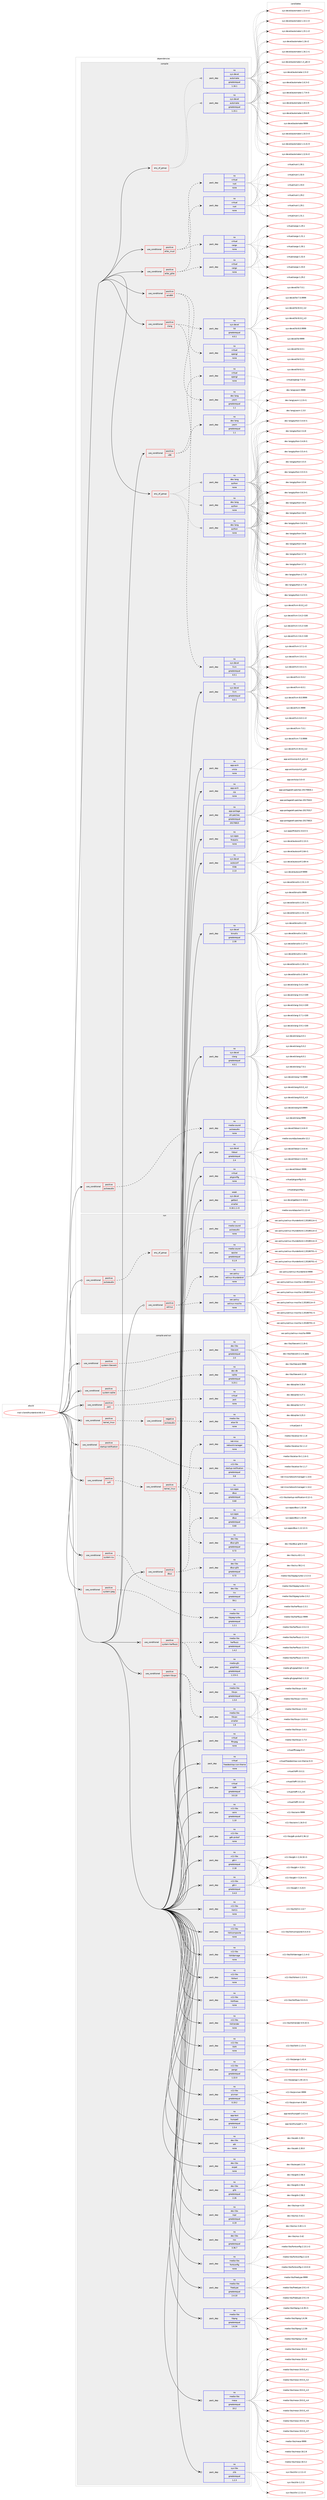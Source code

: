 digraph prolog {

# *************
# Graph options
# *************

newrank=true;
concentrate=true;
compound=true;
graph [rankdir=LR,fontname=Helvetica,fontsize=10,ranksep=1.5];#, ranksep=2.5, nodesep=0.2];
edge  [arrowhead=vee];
node  [fontname=Helvetica,fontsize=10];

# **********
# The ebuild
# **********

subgraph cluster_leftcol {
color=gray;
rank=same;
label=<<i>ebuild</i>>;
id [label="mail-client/thunderbird-60.5.3", color=red, width=4, href="../mail-client/thunderbird-60.5.3.svg"];
}

# ****************
# The dependencies
# ****************

subgraph cluster_midcol {
color=gray;
label=<<i>dependencies</i>>;
subgraph cluster_compile {
fillcolor="#eeeeee";
style=filled;
label=<<i>compile</i>>;
subgraph any24432 {
dependency1594668 [label=<<TABLE BORDER="0" CELLBORDER="1" CELLSPACING="0" CELLPADDING="4"><TR><TD CELLPADDING="10">any_of_group</TD></TR></TABLE>>, shape=none, color=red];subgraph pack1138889 {
dependency1594669 [label=<<TABLE BORDER="0" CELLBORDER="1" CELLSPACING="0" CELLPADDING="4" WIDTH="220"><TR><TD ROWSPAN="6" CELLPADDING="30">pack_dep</TD></TR><TR><TD WIDTH="110">no</TD></TR><TR><TD>dev-lang</TD></TR><TR><TD>python</TD></TR><TR><TD>none</TD></TR><TR><TD></TD></TR></TABLE>>, shape=none, color=blue];
}
dependency1594668:e -> dependency1594669:w [weight=20,style="dotted",arrowhead="oinv"];
subgraph pack1138890 {
dependency1594670 [label=<<TABLE BORDER="0" CELLBORDER="1" CELLSPACING="0" CELLPADDING="4" WIDTH="220"><TR><TD ROWSPAN="6" CELLPADDING="30">pack_dep</TD></TR><TR><TD WIDTH="110">no</TD></TR><TR><TD>dev-lang</TD></TR><TR><TD>python</TD></TR><TR><TD>none</TD></TR><TR><TD></TD></TR></TABLE>>, shape=none, color=blue];
}
dependency1594668:e -> dependency1594670:w [weight=20,style="dotted",arrowhead="oinv"];
subgraph pack1138891 {
dependency1594671 [label=<<TABLE BORDER="0" CELLBORDER="1" CELLSPACING="0" CELLPADDING="4" WIDTH="220"><TR><TD ROWSPAN="6" CELLPADDING="30">pack_dep</TD></TR><TR><TD WIDTH="110">no</TD></TR><TR><TD>dev-lang</TD></TR><TR><TD>python</TD></TR><TR><TD>none</TD></TR><TR><TD></TD></TR></TABLE>>, shape=none, color=blue];
}
dependency1594668:e -> dependency1594671:w [weight=20,style="dotted",arrowhead="oinv"];
}
id:e -> dependency1594668:w [weight=20,style="solid",arrowhead="vee"];
subgraph any24433 {
dependency1594672 [label=<<TABLE BORDER="0" CELLBORDER="1" CELLSPACING="0" CELLPADDING="4"><TR><TD CELLPADDING="10">any_of_group</TD></TR></TABLE>>, shape=none, color=red];subgraph pack1138892 {
dependency1594673 [label=<<TABLE BORDER="0" CELLBORDER="1" CELLSPACING="0" CELLPADDING="4" WIDTH="220"><TR><TD ROWSPAN="6" CELLPADDING="30">pack_dep</TD></TR><TR><TD WIDTH="110">no</TD></TR><TR><TD>sys-devel</TD></TR><TR><TD>automake</TD></TR><TR><TD>greaterequal</TD></TR><TR><TD>1.16.1</TD></TR></TABLE>>, shape=none, color=blue];
}
dependency1594672:e -> dependency1594673:w [weight=20,style="dotted",arrowhead="oinv"];
subgraph pack1138893 {
dependency1594674 [label=<<TABLE BORDER="0" CELLBORDER="1" CELLSPACING="0" CELLPADDING="4" WIDTH="220"><TR><TD ROWSPAN="6" CELLPADDING="30">pack_dep</TD></TR><TR><TD WIDTH="110">no</TD></TR><TR><TD>sys-devel</TD></TR><TR><TD>automake</TD></TR><TR><TD>greaterequal</TD></TR><TR><TD>1.15.1</TD></TR></TABLE>>, shape=none, color=blue];
}
dependency1594672:e -> dependency1594674:w [weight=20,style="dotted",arrowhead="oinv"];
}
id:e -> dependency1594672:w [weight=20,style="solid",arrowhead="vee"];
subgraph cond430703 {
dependency1594675 [label=<<TABLE BORDER="0" CELLBORDER="1" CELLSPACING="0" CELLPADDING="4"><TR><TD ROWSPAN="3" CELLPADDING="10">use_conditional</TD></TR><TR><TD>positive</TD></TR><TR><TD>amd64</TD></TR></TABLE>>, shape=none, color=red];
subgraph pack1138894 {
dependency1594676 [label=<<TABLE BORDER="0" CELLBORDER="1" CELLSPACING="0" CELLPADDING="4" WIDTH="220"><TR><TD ROWSPAN="6" CELLPADDING="30">pack_dep</TD></TR><TR><TD WIDTH="110">no</TD></TR><TR><TD>dev-lang</TD></TR><TR><TD>yasm</TD></TR><TR><TD>greaterequal</TD></TR><TR><TD>1.1</TD></TR></TABLE>>, shape=none, color=blue];
}
dependency1594675:e -> dependency1594676:w [weight=20,style="dashed",arrowhead="vee"];
subgraph pack1138895 {
dependency1594677 [label=<<TABLE BORDER="0" CELLBORDER="1" CELLSPACING="0" CELLPADDING="4" WIDTH="220"><TR><TD ROWSPAN="6" CELLPADDING="30">pack_dep</TD></TR><TR><TD WIDTH="110">no</TD></TR><TR><TD>virtual</TD></TR><TR><TD>opengl</TD></TR><TR><TD>none</TD></TR><TR><TD></TD></TR></TABLE>>, shape=none, color=blue];
}
dependency1594675:e -> dependency1594677:w [weight=20,style="dashed",arrowhead="vee"];
}
id:e -> dependency1594675:w [weight=20,style="solid",arrowhead="vee"];
subgraph cond430704 {
dependency1594678 [label=<<TABLE BORDER="0" CELLBORDER="1" CELLSPACING="0" CELLPADDING="4"><TR><TD ROWSPAN="3" CELLPADDING="10">use_conditional</TD></TR><TR><TD>positive</TD></TR><TR><TD>clang</TD></TR></TABLE>>, shape=none, color=red];
subgraph pack1138896 {
dependency1594679 [label=<<TABLE BORDER="0" CELLBORDER="1" CELLSPACING="0" CELLPADDING="4" WIDTH="220"><TR><TD ROWSPAN="6" CELLPADDING="30">pack_dep</TD></TR><TR><TD WIDTH="110">no</TD></TR><TR><TD>sys-devel</TD></TR><TR><TD>llvm</TD></TR><TR><TD>greaterequal</TD></TR><TR><TD>4.0.1</TD></TR></TABLE>>, shape=none, color=blue];
}
dependency1594678:e -> dependency1594679:w [weight=20,style="dashed",arrowhead="vee"];
subgraph pack1138897 {
dependency1594680 [label=<<TABLE BORDER="0" CELLBORDER="1" CELLSPACING="0" CELLPADDING="4" WIDTH="220"><TR><TD ROWSPAN="6" CELLPADDING="30">pack_dep</TD></TR><TR><TD WIDTH="110">no</TD></TR><TR><TD>sys-devel</TD></TR><TR><TD>lld</TD></TR><TR><TD>greaterequal</TD></TR><TR><TD>4.0.1</TD></TR></TABLE>>, shape=none, color=blue];
}
dependency1594678:e -> dependency1594680:w [weight=20,style="dashed",arrowhead="vee"];
}
id:e -> dependency1594678:w [weight=20,style="solid",arrowhead="vee"];
subgraph cond430705 {
dependency1594681 [label=<<TABLE BORDER="0" CELLBORDER="1" CELLSPACING="0" CELLPADDING="4"><TR><TD ROWSPAN="3" CELLPADDING="10">use_conditional</TD></TR><TR><TD>positive</TD></TR><TR><TD>elibc_glibc</TD></TR></TABLE>>, shape=none, color=red];
subgraph pack1138898 {
dependency1594682 [label=<<TABLE BORDER="0" CELLBORDER="1" CELLSPACING="0" CELLPADDING="4" WIDTH="220"><TR><TD ROWSPAN="6" CELLPADDING="30">pack_dep</TD></TR><TR><TD WIDTH="110">no</TD></TR><TR><TD>virtual</TD></TR><TR><TD>cargo</TD></TR><TR><TD>none</TD></TR><TR><TD></TD></TR></TABLE>>, shape=none, color=blue];
}
dependency1594681:e -> dependency1594682:w [weight=20,style="dashed",arrowhead="vee"];
subgraph pack1138899 {
dependency1594683 [label=<<TABLE BORDER="0" CELLBORDER="1" CELLSPACING="0" CELLPADDING="4" WIDTH="220"><TR><TD ROWSPAN="6" CELLPADDING="30">pack_dep</TD></TR><TR><TD WIDTH="110">no</TD></TR><TR><TD>virtual</TD></TR><TR><TD>rust</TD></TR><TR><TD>none</TD></TR><TR><TD></TD></TR></TABLE>>, shape=none, color=blue];
}
dependency1594681:e -> dependency1594683:w [weight=20,style="dashed",arrowhead="vee"];
}
id:e -> dependency1594681:w [weight=20,style="solid",arrowhead="vee"];
subgraph cond430706 {
dependency1594684 [label=<<TABLE BORDER="0" CELLBORDER="1" CELLSPACING="0" CELLPADDING="4"><TR><TD ROWSPAN="3" CELLPADDING="10">use_conditional</TD></TR><TR><TD>positive</TD></TR><TR><TD>elibc_musl</TD></TR></TABLE>>, shape=none, color=red];
subgraph pack1138900 {
dependency1594685 [label=<<TABLE BORDER="0" CELLBORDER="1" CELLSPACING="0" CELLPADDING="4" WIDTH="220"><TR><TD ROWSPAN="6" CELLPADDING="30">pack_dep</TD></TR><TR><TD WIDTH="110">no</TD></TR><TR><TD>virtual</TD></TR><TR><TD>cargo</TD></TR><TR><TD>none</TD></TR><TR><TD></TD></TR></TABLE>>, shape=none, color=blue];
}
dependency1594684:e -> dependency1594685:w [weight=20,style="dashed",arrowhead="vee"];
subgraph pack1138901 {
dependency1594686 [label=<<TABLE BORDER="0" CELLBORDER="1" CELLSPACING="0" CELLPADDING="4" WIDTH="220"><TR><TD ROWSPAN="6" CELLPADDING="30">pack_dep</TD></TR><TR><TD WIDTH="110">no</TD></TR><TR><TD>virtual</TD></TR><TR><TD>rust</TD></TR><TR><TD>none</TD></TR><TR><TD></TD></TR></TABLE>>, shape=none, color=blue];
}
dependency1594684:e -> dependency1594686:w [weight=20,style="dashed",arrowhead="vee"];
}
id:e -> dependency1594684:w [weight=20,style="solid",arrowhead="vee"];
subgraph cond430707 {
dependency1594687 [label=<<TABLE BORDER="0" CELLBORDER="1" CELLSPACING="0" CELLPADDING="4"><TR><TD ROWSPAN="3" CELLPADDING="10">use_conditional</TD></TR><TR><TD>positive</TD></TR><TR><TD>pulseaudio</TD></TR></TABLE>>, shape=none, color=red];
subgraph pack1138902 {
dependency1594688 [label=<<TABLE BORDER="0" CELLBORDER="1" CELLSPACING="0" CELLPADDING="4" WIDTH="220"><TR><TD ROWSPAN="6" CELLPADDING="30">pack_dep</TD></TR><TR><TD WIDTH="110">no</TD></TR><TR><TD>media-sound</TD></TR><TR><TD>pulseaudio</TD></TR><TR><TD>none</TD></TR><TR><TD></TD></TR></TABLE>>, shape=none, color=blue];
}
dependency1594687:e -> dependency1594688:w [weight=20,style="dashed",arrowhead="vee"];
}
id:e -> dependency1594687:w [weight=20,style="solid",arrowhead="vee"];
subgraph cond430708 {
dependency1594689 [label=<<TABLE BORDER="0" CELLBORDER="1" CELLSPACING="0" CELLPADDING="4"><TR><TD ROWSPAN="3" CELLPADDING="10">use_conditional</TD></TR><TR><TD>positive</TD></TR><TR><TD>x86</TD></TR></TABLE>>, shape=none, color=red];
subgraph pack1138903 {
dependency1594690 [label=<<TABLE BORDER="0" CELLBORDER="1" CELLSPACING="0" CELLPADDING="4" WIDTH="220"><TR><TD ROWSPAN="6" CELLPADDING="30">pack_dep</TD></TR><TR><TD WIDTH="110">no</TD></TR><TR><TD>dev-lang</TD></TR><TR><TD>yasm</TD></TR><TR><TD>greaterequal</TD></TR><TR><TD>1.1</TD></TR></TABLE>>, shape=none, color=blue];
}
dependency1594689:e -> dependency1594690:w [weight=20,style="dashed",arrowhead="vee"];
subgraph pack1138904 {
dependency1594691 [label=<<TABLE BORDER="0" CELLBORDER="1" CELLSPACING="0" CELLPADDING="4" WIDTH="220"><TR><TD ROWSPAN="6" CELLPADDING="30">pack_dep</TD></TR><TR><TD WIDTH="110">no</TD></TR><TR><TD>virtual</TD></TR><TR><TD>opengl</TD></TR><TR><TD>none</TD></TR><TR><TD></TD></TR></TABLE>>, shape=none, color=blue];
}
dependency1594689:e -> dependency1594691:w [weight=20,style="dashed",arrowhead="vee"];
}
id:e -> dependency1594689:w [weight=20,style="solid",arrowhead="vee"];
subgraph pack1138905 {
dependency1594692 [label=<<TABLE BORDER="0" CELLBORDER="1" CELLSPACING="0" CELLPADDING="4" WIDTH="220"><TR><TD ROWSPAN="6" CELLPADDING="30">pack_dep</TD></TR><TR><TD WIDTH="110">no</TD></TR><TR><TD>app-arch</TD></TR><TR><TD>unzip</TD></TR><TR><TD>none</TD></TR><TR><TD></TD></TR></TABLE>>, shape=none, color=blue];
}
id:e -> dependency1594692:w [weight=20,style="solid",arrowhead="vee"];
subgraph pack1138906 {
dependency1594693 [label=<<TABLE BORDER="0" CELLBORDER="1" CELLSPACING="0" CELLPADDING="4" WIDTH="220"><TR><TD ROWSPAN="6" CELLPADDING="30">pack_dep</TD></TR><TR><TD WIDTH="110">no</TD></TR><TR><TD>app-arch</TD></TR><TR><TD>zip</TD></TR><TR><TD>none</TD></TR><TR><TD></TD></TR></TABLE>>, shape=none, color=blue];
}
id:e -> dependency1594693:w [weight=20,style="solid",arrowhead="vee"];
subgraph pack1138907 {
dependency1594694 [label=<<TABLE BORDER="0" CELLBORDER="1" CELLSPACING="0" CELLPADDING="4" WIDTH="220"><TR><TD ROWSPAN="6" CELLPADDING="30">pack_dep</TD></TR><TR><TD WIDTH="110">no</TD></TR><TR><TD>app-portage</TD></TR><TR><TD>elt-patches</TD></TR><TR><TD>greaterequal</TD></TR><TR><TD>20170815</TD></TR></TABLE>>, shape=none, color=blue];
}
id:e -> dependency1594694:w [weight=20,style="solid",arrowhead="vee"];
subgraph pack1138908 {
dependency1594695 [label=<<TABLE BORDER="0" CELLBORDER="1" CELLSPACING="0" CELLPADDING="4" WIDTH="220"><TR><TD ROWSPAN="6" CELLPADDING="30">pack_dep</TD></TR><TR><TD WIDTH="110">no</TD></TR><TR><TD>sys-apps</TD></TR><TR><TD>findutils</TD></TR><TR><TD>none</TD></TR><TR><TD></TD></TR></TABLE>>, shape=none, color=blue];
}
id:e -> dependency1594695:w [weight=20,style="solid",arrowhead="vee"];
subgraph pack1138909 {
dependency1594696 [label=<<TABLE BORDER="0" CELLBORDER="1" CELLSPACING="0" CELLPADDING="4" WIDTH="220"><TR><TD ROWSPAN="6" CELLPADDING="30">pack_dep</TD></TR><TR><TD WIDTH="110">no</TD></TR><TR><TD>sys-devel</TD></TR><TR><TD>autoconf</TD></TR><TR><TD>tilde</TD></TR><TR><TD>2.13</TD></TR></TABLE>>, shape=none, color=blue];
}
id:e -> dependency1594696:w [weight=20,style="solid",arrowhead="vee"];
subgraph pack1138910 {
dependency1594697 [label=<<TABLE BORDER="0" CELLBORDER="1" CELLSPACING="0" CELLPADDING="4" WIDTH="220"><TR><TD ROWSPAN="6" CELLPADDING="30">pack_dep</TD></TR><TR><TD WIDTH="110">no</TD></TR><TR><TD>sys-devel</TD></TR><TR><TD>binutils</TD></TR><TR><TD>greaterequal</TD></TR><TR><TD>2.30</TD></TR></TABLE>>, shape=none, color=blue];
}
id:e -> dependency1594697:w [weight=20,style="solid",arrowhead="vee"];
subgraph pack1138911 {
dependency1594698 [label=<<TABLE BORDER="0" CELLBORDER="1" CELLSPACING="0" CELLPADDING="4" WIDTH="220"><TR><TD ROWSPAN="6" CELLPADDING="30">pack_dep</TD></TR><TR><TD WIDTH="110">no</TD></TR><TR><TD>sys-devel</TD></TR><TR><TD>clang</TD></TR><TR><TD>greaterequal</TD></TR><TR><TD>4.0.1</TD></TR></TABLE>>, shape=none, color=blue];
}
id:e -> dependency1594698:w [weight=20,style="solid",arrowhead="vee"];
subgraph pack1138912 {
dependency1594699 [label=<<TABLE BORDER="0" CELLBORDER="1" CELLSPACING="0" CELLPADDING="4" WIDTH="220"><TR><TD ROWSPAN="6" CELLPADDING="30">pack_dep</TD></TR><TR><TD WIDTH="110">no</TD></TR><TR><TD>sys-devel</TD></TR><TR><TD>libtool</TD></TR><TR><TD>greaterequal</TD></TR><TR><TD>2.4</TD></TR></TABLE>>, shape=none, color=blue];
}
id:e -> dependency1594699:w [weight=20,style="solid",arrowhead="vee"];
subgraph pack1138913 {
dependency1594700 [label=<<TABLE BORDER="0" CELLBORDER="1" CELLSPACING="0" CELLPADDING="4" WIDTH="220"><TR><TD ROWSPAN="6" CELLPADDING="30">pack_dep</TD></TR><TR><TD WIDTH="110">no</TD></TR><TR><TD>sys-devel</TD></TR><TR><TD>llvm</TD></TR><TR><TD>greaterequal</TD></TR><TR><TD>4.0.1</TD></TR></TABLE>>, shape=none, color=blue];
}
id:e -> dependency1594700:w [weight=20,style="solid",arrowhead="vee"];
subgraph pack1138914 {
dependency1594701 [label=<<TABLE BORDER="0" CELLBORDER="1" CELLSPACING="0" CELLPADDING="4" WIDTH="220"><TR><TD ROWSPAN="6" CELLPADDING="30">pack_dep</TD></TR><TR><TD WIDTH="110">no</TD></TR><TR><TD>virtual</TD></TR><TR><TD>pkgconfig</TD></TR><TR><TD>none</TD></TR><TR><TD></TD></TR></TABLE>>, shape=none, color=blue];
}
id:e -> dependency1594701:w [weight=20,style="solid",arrowhead="vee"];
subgraph pack1138915 {
dependency1594702 [label=<<TABLE BORDER="0" CELLBORDER="1" CELLSPACING="0" CELLPADDING="4" WIDTH="220"><TR><TD ROWSPAN="6" CELLPADDING="30">pack_dep</TD></TR><TR><TD WIDTH="110">weak</TD></TR><TR><TD>sys-devel</TD></TR><TR><TD>gettext</TD></TR><TR><TD>smaller</TD></TR><TR><TD>0.18.1.1-r3</TD></TR></TABLE>>, shape=none, color=blue];
}
id:e -> dependency1594702:w [weight=20,style="solid",arrowhead="vee"];
}
subgraph cluster_compileandrun {
fillcolor="#eeeeee";
style=filled;
label=<<i>compile and run</i>>;
subgraph cond430709 {
dependency1594703 [label=<<TABLE BORDER="0" CELLBORDER="1" CELLSPACING="0" CELLPADDING="4"><TR><TD ROWSPAN="3" CELLPADDING="10">use_conditional</TD></TR><TR><TD>positive</TD></TR><TR><TD>dbus</TD></TR></TABLE>>, shape=none, color=red];
subgraph pack1138916 {
dependency1594704 [label=<<TABLE BORDER="0" CELLBORDER="1" CELLSPACING="0" CELLPADDING="4" WIDTH="220"><TR><TD ROWSPAN="6" CELLPADDING="30">pack_dep</TD></TR><TR><TD WIDTH="110">no</TD></TR><TR><TD>sys-apps</TD></TR><TR><TD>dbus</TD></TR><TR><TD>greaterequal</TD></TR><TR><TD>0.60</TD></TR></TABLE>>, shape=none, color=blue];
}
dependency1594703:e -> dependency1594704:w [weight=20,style="dashed",arrowhead="vee"];
subgraph pack1138917 {
dependency1594705 [label=<<TABLE BORDER="0" CELLBORDER="1" CELLSPACING="0" CELLPADDING="4" WIDTH="220"><TR><TD ROWSPAN="6" CELLPADDING="30">pack_dep</TD></TR><TR><TD WIDTH="110">no</TD></TR><TR><TD>dev-libs</TD></TR><TR><TD>dbus-glib</TD></TR><TR><TD>greaterequal</TD></TR><TR><TD>0.72</TD></TR></TABLE>>, shape=none, color=blue];
}
dependency1594703:e -> dependency1594705:w [weight=20,style="dashed",arrowhead="vee"];
}
id:e -> dependency1594703:w [weight=20,style="solid",arrowhead="odotvee"];
subgraph cond430710 {
dependency1594706 [label=<<TABLE BORDER="0" CELLBORDER="1" CELLSPACING="0" CELLPADDING="4"><TR><TD ROWSPAN="3" CELLPADDING="10">use_conditional</TD></TR><TR><TD>positive</TD></TR><TR><TD>jack</TD></TR></TABLE>>, shape=none, color=red];
subgraph pack1138918 {
dependency1594707 [label=<<TABLE BORDER="0" CELLBORDER="1" CELLSPACING="0" CELLPADDING="4" WIDTH="220"><TR><TD ROWSPAN="6" CELLPADDING="30">pack_dep</TD></TR><TR><TD WIDTH="110">no</TD></TR><TR><TD>virtual</TD></TR><TR><TD>jack</TD></TR><TR><TD>none</TD></TR><TR><TD></TD></TR></TABLE>>, shape=none, color=blue];
}
dependency1594706:e -> dependency1594707:w [weight=20,style="dashed",arrowhead="vee"];
}
id:e -> dependency1594706:w [weight=20,style="solid",arrowhead="odotvee"];
subgraph cond430711 {
dependency1594708 [label=<<TABLE BORDER="0" CELLBORDER="1" CELLSPACING="0" CELLPADDING="4"><TR><TD ROWSPAN="3" CELLPADDING="10">use_conditional</TD></TR><TR><TD>positive</TD></TR><TR><TD>kernel_linux</TD></TR></TABLE>>, shape=none, color=red];
subgraph cond430712 {
dependency1594709 [label=<<TABLE BORDER="0" CELLBORDER="1" CELLSPACING="0" CELLPADDING="4"><TR><TD ROWSPAN="3" CELLPADDING="10">use_conditional</TD></TR><TR><TD>negative</TD></TR><TR><TD>pulseaudio</TD></TR></TABLE>>, shape=none, color=red];
subgraph pack1138919 {
dependency1594710 [label=<<TABLE BORDER="0" CELLBORDER="1" CELLSPACING="0" CELLPADDING="4" WIDTH="220"><TR><TD ROWSPAN="6" CELLPADDING="30">pack_dep</TD></TR><TR><TD WIDTH="110">no</TD></TR><TR><TD>media-libs</TD></TR><TR><TD>alsa-lib</TD></TR><TR><TD>none</TD></TR><TR><TD></TD></TR></TABLE>>, shape=none, color=blue];
}
dependency1594709:e -> dependency1594710:w [weight=20,style="dashed",arrowhead="vee"];
}
dependency1594708:e -> dependency1594709:w [weight=20,style="dashed",arrowhead="vee"];
}
id:e -> dependency1594708:w [weight=20,style="solid",arrowhead="odotvee"];
subgraph cond430713 {
dependency1594711 [label=<<TABLE BORDER="0" CELLBORDER="1" CELLSPACING="0" CELLPADDING="4"><TR><TD ROWSPAN="3" CELLPADDING="10">use_conditional</TD></TR><TR><TD>positive</TD></TR><TR><TD>startup-notification</TD></TR></TABLE>>, shape=none, color=red];
subgraph pack1138920 {
dependency1594712 [label=<<TABLE BORDER="0" CELLBORDER="1" CELLSPACING="0" CELLPADDING="4" WIDTH="220"><TR><TD ROWSPAN="6" CELLPADDING="30">pack_dep</TD></TR><TR><TD WIDTH="110">no</TD></TR><TR><TD>x11-libs</TD></TR><TR><TD>startup-notification</TD></TR><TR><TD>greaterequal</TD></TR><TR><TD>0.8</TD></TR></TABLE>>, shape=none, color=blue];
}
dependency1594711:e -> dependency1594712:w [weight=20,style="dashed",arrowhead="vee"];
}
id:e -> dependency1594711:w [weight=20,style="solid",arrowhead="odotvee"];
subgraph cond430714 {
dependency1594713 [label=<<TABLE BORDER="0" CELLBORDER="1" CELLSPACING="0" CELLPADDING="4"><TR><TD ROWSPAN="3" CELLPADDING="10">use_conditional</TD></TR><TR><TD>positive</TD></TR><TR><TD>system-harfbuzz</TD></TR></TABLE>>, shape=none, color=red];
subgraph pack1138921 {
dependency1594714 [label=<<TABLE BORDER="0" CELLBORDER="1" CELLSPACING="0" CELLPADDING="4" WIDTH="220"><TR><TD ROWSPAN="6" CELLPADDING="30">pack_dep</TD></TR><TR><TD WIDTH="110">no</TD></TR><TR><TD>media-libs</TD></TR><TR><TD>harfbuzz</TD></TR><TR><TD>greaterequal</TD></TR><TR><TD>1.4.2</TD></TR></TABLE>>, shape=none, color=blue];
}
dependency1594713:e -> dependency1594714:w [weight=20,style="dashed",arrowhead="vee"];
subgraph pack1138922 {
dependency1594715 [label=<<TABLE BORDER="0" CELLBORDER="1" CELLSPACING="0" CELLPADDING="4" WIDTH="220"><TR><TD ROWSPAN="6" CELLPADDING="30">pack_dep</TD></TR><TR><TD WIDTH="110">no</TD></TR><TR><TD>media-gfx</TD></TR><TR><TD>graphite2</TD></TR><TR><TD>greaterequal</TD></TR><TR><TD>1.3.9-r1</TD></TR></TABLE>>, shape=none, color=blue];
}
dependency1594713:e -> dependency1594715:w [weight=20,style="dashed",arrowhead="vee"];
}
id:e -> dependency1594713:w [weight=20,style="solid",arrowhead="odotvee"];
subgraph cond430715 {
dependency1594716 [label=<<TABLE BORDER="0" CELLBORDER="1" CELLSPACING="0" CELLPADDING="4"><TR><TD ROWSPAN="3" CELLPADDING="10">use_conditional</TD></TR><TR><TD>positive</TD></TR><TR><TD>system-icu</TD></TR></TABLE>>, shape=none, color=red];
subgraph pack1138923 {
dependency1594717 [label=<<TABLE BORDER="0" CELLBORDER="1" CELLSPACING="0" CELLPADDING="4" WIDTH="220"><TR><TD ROWSPAN="6" CELLPADDING="30">pack_dep</TD></TR><TR><TD WIDTH="110">no</TD></TR><TR><TD>dev-libs</TD></TR><TR><TD>icu</TD></TR><TR><TD>greaterequal</TD></TR><TR><TD>59.1</TD></TR></TABLE>>, shape=none, color=blue];
}
dependency1594716:e -> dependency1594717:w [weight=20,style="dashed",arrowhead="vee"];
}
id:e -> dependency1594716:w [weight=20,style="solid",arrowhead="odotvee"];
subgraph cond430716 {
dependency1594718 [label=<<TABLE BORDER="0" CELLBORDER="1" CELLSPACING="0" CELLPADDING="4"><TR><TD ROWSPAN="3" CELLPADDING="10">use_conditional</TD></TR><TR><TD>positive</TD></TR><TR><TD>system-jpeg</TD></TR></TABLE>>, shape=none, color=red];
subgraph pack1138924 {
dependency1594719 [label=<<TABLE BORDER="0" CELLBORDER="1" CELLSPACING="0" CELLPADDING="4" WIDTH="220"><TR><TD ROWSPAN="6" CELLPADDING="30">pack_dep</TD></TR><TR><TD WIDTH="110">no</TD></TR><TR><TD>media-libs</TD></TR><TR><TD>libjpeg-turbo</TD></TR><TR><TD>greaterequal</TD></TR><TR><TD>1.2.1</TD></TR></TABLE>>, shape=none, color=blue];
}
dependency1594718:e -> dependency1594719:w [weight=20,style="dashed",arrowhead="vee"];
}
id:e -> dependency1594718:w [weight=20,style="solid",arrowhead="odotvee"];
subgraph cond430717 {
dependency1594720 [label=<<TABLE BORDER="0" CELLBORDER="1" CELLSPACING="0" CELLPADDING="4"><TR><TD ROWSPAN="3" CELLPADDING="10">use_conditional</TD></TR><TR><TD>positive</TD></TR><TR><TD>system-libevent</TD></TR></TABLE>>, shape=none, color=red];
subgraph pack1138925 {
dependency1594721 [label=<<TABLE BORDER="0" CELLBORDER="1" CELLSPACING="0" CELLPADDING="4" WIDTH="220"><TR><TD ROWSPAN="6" CELLPADDING="30">pack_dep</TD></TR><TR><TD WIDTH="110">no</TD></TR><TR><TD>dev-libs</TD></TR><TR><TD>libevent</TD></TR><TR><TD>greaterequal</TD></TR><TR><TD>2.0</TD></TR></TABLE>>, shape=none, color=blue];
}
dependency1594720:e -> dependency1594721:w [weight=20,style="dashed",arrowhead="vee"];
}
id:e -> dependency1594720:w [weight=20,style="solid",arrowhead="odotvee"];
subgraph cond430718 {
dependency1594722 [label=<<TABLE BORDER="0" CELLBORDER="1" CELLSPACING="0" CELLPADDING="4"><TR><TD ROWSPAN="3" CELLPADDING="10">use_conditional</TD></TR><TR><TD>positive</TD></TR><TR><TD>system-libvpx</TD></TR></TABLE>>, shape=none, color=red];
subgraph pack1138926 {
dependency1594723 [label=<<TABLE BORDER="0" CELLBORDER="1" CELLSPACING="0" CELLPADDING="4" WIDTH="220"><TR><TD ROWSPAN="6" CELLPADDING="30">pack_dep</TD></TR><TR><TD WIDTH="110">no</TD></TR><TR><TD>media-libs</TD></TR><TR><TD>libvpx</TD></TR><TR><TD>greaterequal</TD></TR><TR><TD>1.5.0</TD></TR></TABLE>>, shape=none, color=blue];
}
dependency1594722:e -> dependency1594723:w [weight=20,style="dashed",arrowhead="vee"];
subgraph pack1138927 {
dependency1594724 [label=<<TABLE BORDER="0" CELLBORDER="1" CELLSPACING="0" CELLPADDING="4" WIDTH="220"><TR><TD ROWSPAN="6" CELLPADDING="30">pack_dep</TD></TR><TR><TD WIDTH="110">no</TD></TR><TR><TD>media-libs</TD></TR><TR><TD>libvpx</TD></TR><TR><TD>smaller</TD></TR><TR><TD>1.8</TD></TR></TABLE>>, shape=none, color=blue];
}
dependency1594722:e -> dependency1594724:w [weight=20,style="dashed",arrowhead="vee"];
}
id:e -> dependency1594722:w [weight=20,style="solid",arrowhead="odotvee"];
subgraph cond430719 {
dependency1594725 [label=<<TABLE BORDER="0" CELLBORDER="1" CELLSPACING="0" CELLPADDING="4"><TR><TD ROWSPAN="3" CELLPADDING="10">use_conditional</TD></TR><TR><TD>positive</TD></TR><TR><TD>system-sqlite</TD></TR></TABLE>>, shape=none, color=red];
subgraph pack1138928 {
dependency1594726 [label=<<TABLE BORDER="0" CELLBORDER="1" CELLSPACING="0" CELLPADDING="4" WIDTH="220"><TR><TD ROWSPAN="6" CELLPADDING="30">pack_dep</TD></TR><TR><TD WIDTH="110">no</TD></TR><TR><TD>dev-db</TD></TR><TR><TD>sqlite</TD></TR><TR><TD>greaterequal</TD></TR><TR><TD>3.23.1</TD></TR></TABLE>>, shape=none, color=blue];
}
dependency1594725:e -> dependency1594726:w [weight=20,style="dashed",arrowhead="vee"];
}
id:e -> dependency1594725:w [weight=20,style="solid",arrowhead="odotvee"];
subgraph cond430720 {
dependency1594727 [label=<<TABLE BORDER="0" CELLBORDER="1" CELLSPACING="0" CELLPADDING="4"><TR><TD ROWSPAN="3" CELLPADDING="10">use_conditional</TD></TR><TR><TD>positive</TD></TR><TR><TD>wifi</TD></TR></TABLE>>, shape=none, color=red];
subgraph cond430721 {
dependency1594728 [label=<<TABLE BORDER="0" CELLBORDER="1" CELLSPACING="0" CELLPADDING="4"><TR><TD ROWSPAN="3" CELLPADDING="10">use_conditional</TD></TR><TR><TD>positive</TD></TR><TR><TD>kernel_linux</TD></TR></TABLE>>, shape=none, color=red];
subgraph pack1138929 {
dependency1594729 [label=<<TABLE BORDER="0" CELLBORDER="1" CELLSPACING="0" CELLPADDING="4" WIDTH="220"><TR><TD ROWSPAN="6" CELLPADDING="30">pack_dep</TD></TR><TR><TD WIDTH="110">no</TD></TR><TR><TD>sys-apps</TD></TR><TR><TD>dbus</TD></TR><TR><TD>greaterequal</TD></TR><TR><TD>0.60</TD></TR></TABLE>>, shape=none, color=blue];
}
dependency1594728:e -> dependency1594729:w [weight=20,style="dashed",arrowhead="vee"];
subgraph pack1138930 {
dependency1594730 [label=<<TABLE BORDER="0" CELLBORDER="1" CELLSPACING="0" CELLPADDING="4" WIDTH="220"><TR><TD ROWSPAN="6" CELLPADDING="30">pack_dep</TD></TR><TR><TD WIDTH="110">no</TD></TR><TR><TD>dev-libs</TD></TR><TR><TD>dbus-glib</TD></TR><TR><TD>greaterequal</TD></TR><TR><TD>0.72</TD></TR></TABLE>>, shape=none, color=blue];
}
dependency1594728:e -> dependency1594730:w [weight=20,style="dashed",arrowhead="vee"];
subgraph pack1138931 {
dependency1594731 [label=<<TABLE BORDER="0" CELLBORDER="1" CELLSPACING="0" CELLPADDING="4" WIDTH="220"><TR><TD ROWSPAN="6" CELLPADDING="30">pack_dep</TD></TR><TR><TD WIDTH="110">no</TD></TR><TR><TD>net-misc</TD></TR><TR><TD>networkmanager</TD></TR><TR><TD>none</TD></TR><TR><TD></TD></TR></TABLE>>, shape=none, color=blue];
}
dependency1594728:e -> dependency1594731:w [weight=20,style="dashed",arrowhead="vee"];
}
dependency1594727:e -> dependency1594728:w [weight=20,style="dashed",arrowhead="vee"];
}
id:e -> dependency1594727:w [weight=20,style="solid",arrowhead="odotvee"];
subgraph pack1138932 {
dependency1594732 [label=<<TABLE BORDER="0" CELLBORDER="1" CELLSPACING="0" CELLPADDING="4" WIDTH="220"><TR><TD ROWSPAN="6" CELLPADDING="30">pack_dep</TD></TR><TR><TD WIDTH="110">no</TD></TR><TR><TD>app-text</TD></TR><TR><TD>hunspell</TD></TR><TR><TD>greaterequal</TD></TR><TR><TD>1.5.4</TD></TR></TABLE>>, shape=none, color=blue];
}
id:e -> dependency1594732:w [weight=20,style="solid",arrowhead="odotvee"];
subgraph pack1138933 {
dependency1594733 [label=<<TABLE BORDER="0" CELLBORDER="1" CELLSPACING="0" CELLPADDING="4" WIDTH="220"><TR><TD ROWSPAN="6" CELLPADDING="30">pack_dep</TD></TR><TR><TD WIDTH="110">no</TD></TR><TR><TD>dev-libs</TD></TR><TR><TD>atk</TD></TR><TR><TD>none</TD></TR><TR><TD></TD></TR></TABLE>>, shape=none, color=blue];
}
id:e -> dependency1594733:w [weight=20,style="solid",arrowhead="odotvee"];
subgraph pack1138934 {
dependency1594734 [label=<<TABLE BORDER="0" CELLBORDER="1" CELLSPACING="0" CELLPADDING="4" WIDTH="220"><TR><TD ROWSPAN="6" CELLPADDING="30">pack_dep</TD></TR><TR><TD WIDTH="110">no</TD></TR><TR><TD>dev-libs</TD></TR><TR><TD>expat</TD></TR><TR><TD>none</TD></TR><TR><TD></TD></TR></TABLE>>, shape=none, color=blue];
}
id:e -> dependency1594734:w [weight=20,style="solid",arrowhead="odotvee"];
subgraph pack1138935 {
dependency1594735 [label=<<TABLE BORDER="0" CELLBORDER="1" CELLSPACING="0" CELLPADDING="4" WIDTH="220"><TR><TD ROWSPAN="6" CELLPADDING="30">pack_dep</TD></TR><TR><TD WIDTH="110">no</TD></TR><TR><TD>dev-libs</TD></TR><TR><TD>glib</TD></TR><TR><TD>greaterequal</TD></TR><TR><TD>2.26</TD></TR></TABLE>>, shape=none, color=blue];
}
id:e -> dependency1594735:w [weight=20,style="solid",arrowhead="odotvee"];
subgraph pack1138936 {
dependency1594736 [label=<<TABLE BORDER="0" CELLBORDER="1" CELLSPACING="0" CELLPADDING="4" WIDTH="220"><TR><TD ROWSPAN="6" CELLPADDING="30">pack_dep</TD></TR><TR><TD WIDTH="110">no</TD></TR><TR><TD>dev-libs</TD></TR><TR><TD>nspr</TD></TR><TR><TD>greaterequal</TD></TR><TR><TD>4.19</TD></TR></TABLE>>, shape=none, color=blue];
}
id:e -> dependency1594736:w [weight=20,style="solid",arrowhead="odotvee"];
subgraph pack1138937 {
dependency1594737 [label=<<TABLE BORDER="0" CELLBORDER="1" CELLSPACING="0" CELLPADDING="4" WIDTH="220"><TR><TD ROWSPAN="6" CELLPADDING="30">pack_dep</TD></TR><TR><TD WIDTH="110">no</TD></TR><TR><TD>dev-libs</TD></TR><TR><TD>nss</TD></TR><TR><TD>greaterequal</TD></TR><TR><TD>3.36.7</TD></TR></TABLE>>, shape=none, color=blue];
}
id:e -> dependency1594737:w [weight=20,style="solid",arrowhead="odotvee"];
subgraph pack1138938 {
dependency1594738 [label=<<TABLE BORDER="0" CELLBORDER="1" CELLSPACING="0" CELLPADDING="4" WIDTH="220"><TR><TD ROWSPAN="6" CELLPADDING="30">pack_dep</TD></TR><TR><TD WIDTH="110">no</TD></TR><TR><TD>media-libs</TD></TR><TR><TD>fontconfig</TD></TR><TR><TD>none</TD></TR><TR><TD></TD></TR></TABLE>>, shape=none, color=blue];
}
id:e -> dependency1594738:w [weight=20,style="solid",arrowhead="odotvee"];
subgraph pack1138939 {
dependency1594739 [label=<<TABLE BORDER="0" CELLBORDER="1" CELLSPACING="0" CELLPADDING="4" WIDTH="220"><TR><TD ROWSPAN="6" CELLPADDING="30">pack_dep</TD></TR><TR><TD WIDTH="110">no</TD></TR><TR><TD>media-libs</TD></TR><TR><TD>freetype</TD></TR><TR><TD>greaterequal</TD></TR><TR><TD>2.4.10</TD></TR></TABLE>>, shape=none, color=blue];
}
id:e -> dependency1594739:w [weight=20,style="solid",arrowhead="odotvee"];
subgraph pack1138940 {
dependency1594740 [label=<<TABLE BORDER="0" CELLBORDER="1" CELLSPACING="0" CELLPADDING="4" WIDTH="220"><TR><TD ROWSPAN="6" CELLPADDING="30">pack_dep</TD></TR><TR><TD WIDTH="110">no</TD></TR><TR><TD>media-libs</TD></TR><TR><TD>libpng</TD></TR><TR><TD>greaterequal</TD></TR><TR><TD>1.6.34</TD></TR></TABLE>>, shape=none, color=blue];
}
id:e -> dependency1594740:w [weight=20,style="solid",arrowhead="odotvee"];
subgraph pack1138941 {
dependency1594741 [label=<<TABLE BORDER="0" CELLBORDER="1" CELLSPACING="0" CELLPADDING="4" WIDTH="220"><TR><TD ROWSPAN="6" CELLPADDING="30">pack_dep</TD></TR><TR><TD WIDTH="110">no</TD></TR><TR><TD>media-libs</TD></TR><TR><TD>mesa</TD></TR><TR><TD>greaterequal</TD></TR><TR><TD>10.2</TD></TR></TABLE>>, shape=none, color=blue];
}
id:e -> dependency1594741:w [weight=20,style="solid",arrowhead="odotvee"];
subgraph pack1138942 {
dependency1594742 [label=<<TABLE BORDER="0" CELLBORDER="1" CELLSPACING="0" CELLPADDING="4" WIDTH="220"><TR><TD ROWSPAN="6" CELLPADDING="30">pack_dep</TD></TR><TR><TD WIDTH="110">no</TD></TR><TR><TD>sys-libs</TD></TR><TR><TD>zlib</TD></TR><TR><TD>greaterequal</TD></TR><TR><TD>1.2.3</TD></TR></TABLE>>, shape=none, color=blue];
}
id:e -> dependency1594742:w [weight=20,style="solid",arrowhead="odotvee"];
subgraph pack1138943 {
dependency1594743 [label=<<TABLE BORDER="0" CELLBORDER="1" CELLSPACING="0" CELLPADDING="4" WIDTH="220"><TR><TD ROWSPAN="6" CELLPADDING="30">pack_dep</TD></TR><TR><TD WIDTH="110">no</TD></TR><TR><TD>virtual</TD></TR><TR><TD>ffmpeg</TD></TR><TR><TD>none</TD></TR><TR><TD></TD></TR></TABLE>>, shape=none, color=blue];
}
id:e -> dependency1594743:w [weight=20,style="solid",arrowhead="odotvee"];
subgraph pack1138944 {
dependency1594744 [label=<<TABLE BORDER="0" CELLBORDER="1" CELLSPACING="0" CELLPADDING="4" WIDTH="220"><TR><TD ROWSPAN="6" CELLPADDING="30">pack_dep</TD></TR><TR><TD WIDTH="110">no</TD></TR><TR><TD>virtual</TD></TR><TR><TD>freedesktop-icon-theme</TD></TR><TR><TD>none</TD></TR><TR><TD></TD></TR></TABLE>>, shape=none, color=blue];
}
id:e -> dependency1594744:w [weight=20,style="solid",arrowhead="odotvee"];
subgraph pack1138945 {
dependency1594745 [label=<<TABLE BORDER="0" CELLBORDER="1" CELLSPACING="0" CELLPADDING="4" WIDTH="220"><TR><TD ROWSPAN="6" CELLPADDING="30">pack_dep</TD></TR><TR><TD WIDTH="110">no</TD></TR><TR><TD>virtual</TD></TR><TR><TD>libffi</TD></TR><TR><TD>greaterequal</TD></TR><TR><TD>3.0.10</TD></TR></TABLE>>, shape=none, color=blue];
}
id:e -> dependency1594745:w [weight=20,style="solid",arrowhead="odotvee"];
subgraph pack1138946 {
dependency1594746 [label=<<TABLE BORDER="0" CELLBORDER="1" CELLSPACING="0" CELLPADDING="4" WIDTH="220"><TR><TD ROWSPAN="6" CELLPADDING="30">pack_dep</TD></TR><TR><TD WIDTH="110">no</TD></TR><TR><TD>x11-libs</TD></TR><TR><TD>cairo</TD></TR><TR><TD>greaterequal</TD></TR><TR><TD>1.10</TD></TR></TABLE>>, shape=none, color=blue];
}
id:e -> dependency1594746:w [weight=20,style="solid",arrowhead="odotvee"];
subgraph pack1138947 {
dependency1594747 [label=<<TABLE BORDER="0" CELLBORDER="1" CELLSPACING="0" CELLPADDING="4" WIDTH="220"><TR><TD ROWSPAN="6" CELLPADDING="30">pack_dep</TD></TR><TR><TD WIDTH="110">no</TD></TR><TR><TD>x11-libs</TD></TR><TR><TD>gdk-pixbuf</TD></TR><TR><TD>none</TD></TR><TR><TD></TD></TR></TABLE>>, shape=none, color=blue];
}
id:e -> dependency1594747:w [weight=20,style="solid",arrowhead="odotvee"];
subgraph pack1138948 {
dependency1594748 [label=<<TABLE BORDER="0" CELLBORDER="1" CELLSPACING="0" CELLPADDING="4" WIDTH="220"><TR><TD ROWSPAN="6" CELLPADDING="30">pack_dep</TD></TR><TR><TD WIDTH="110">no</TD></TR><TR><TD>x11-libs</TD></TR><TR><TD>gtk+</TD></TR><TR><TD>greaterequal</TD></TR><TR><TD>2.18</TD></TR></TABLE>>, shape=none, color=blue];
}
id:e -> dependency1594748:w [weight=20,style="solid",arrowhead="odotvee"];
subgraph pack1138949 {
dependency1594749 [label=<<TABLE BORDER="0" CELLBORDER="1" CELLSPACING="0" CELLPADDING="4" WIDTH="220"><TR><TD ROWSPAN="6" CELLPADDING="30">pack_dep</TD></TR><TR><TD WIDTH="110">no</TD></TR><TR><TD>x11-libs</TD></TR><TR><TD>gtk+</TD></TR><TR><TD>greaterequal</TD></TR><TR><TD>3.4.0</TD></TR></TABLE>>, shape=none, color=blue];
}
id:e -> dependency1594749:w [weight=20,style="solid",arrowhead="odotvee"];
subgraph pack1138950 {
dependency1594750 [label=<<TABLE BORDER="0" CELLBORDER="1" CELLSPACING="0" CELLPADDING="4" WIDTH="220"><TR><TD ROWSPAN="6" CELLPADDING="30">pack_dep</TD></TR><TR><TD WIDTH="110">no</TD></TR><TR><TD>x11-libs</TD></TR><TR><TD>libX11</TD></TR><TR><TD>none</TD></TR><TR><TD></TD></TR></TABLE>>, shape=none, color=blue];
}
id:e -> dependency1594750:w [weight=20,style="solid",arrowhead="odotvee"];
subgraph pack1138951 {
dependency1594751 [label=<<TABLE BORDER="0" CELLBORDER="1" CELLSPACING="0" CELLPADDING="4" WIDTH="220"><TR><TD ROWSPAN="6" CELLPADDING="30">pack_dep</TD></TR><TR><TD WIDTH="110">no</TD></TR><TR><TD>x11-libs</TD></TR><TR><TD>libXcomposite</TD></TR><TR><TD>none</TD></TR><TR><TD></TD></TR></TABLE>>, shape=none, color=blue];
}
id:e -> dependency1594751:w [weight=20,style="solid",arrowhead="odotvee"];
subgraph pack1138952 {
dependency1594752 [label=<<TABLE BORDER="0" CELLBORDER="1" CELLSPACING="0" CELLPADDING="4" WIDTH="220"><TR><TD ROWSPAN="6" CELLPADDING="30">pack_dep</TD></TR><TR><TD WIDTH="110">no</TD></TR><TR><TD>x11-libs</TD></TR><TR><TD>libXdamage</TD></TR><TR><TD>none</TD></TR><TR><TD></TD></TR></TABLE>>, shape=none, color=blue];
}
id:e -> dependency1594752:w [weight=20,style="solid",arrowhead="odotvee"];
subgraph pack1138953 {
dependency1594753 [label=<<TABLE BORDER="0" CELLBORDER="1" CELLSPACING="0" CELLPADDING="4" WIDTH="220"><TR><TD ROWSPAN="6" CELLPADDING="30">pack_dep</TD></TR><TR><TD WIDTH="110">no</TD></TR><TR><TD>x11-libs</TD></TR><TR><TD>libXext</TD></TR><TR><TD>none</TD></TR><TR><TD></TD></TR></TABLE>>, shape=none, color=blue];
}
id:e -> dependency1594753:w [weight=20,style="solid",arrowhead="odotvee"];
subgraph pack1138954 {
dependency1594754 [label=<<TABLE BORDER="0" CELLBORDER="1" CELLSPACING="0" CELLPADDING="4" WIDTH="220"><TR><TD ROWSPAN="6" CELLPADDING="30">pack_dep</TD></TR><TR><TD WIDTH="110">no</TD></TR><TR><TD>x11-libs</TD></TR><TR><TD>libXfixes</TD></TR><TR><TD>none</TD></TR><TR><TD></TD></TR></TABLE>>, shape=none, color=blue];
}
id:e -> dependency1594754:w [weight=20,style="solid",arrowhead="odotvee"];
subgraph pack1138955 {
dependency1594755 [label=<<TABLE BORDER="0" CELLBORDER="1" CELLSPACING="0" CELLPADDING="4" WIDTH="220"><TR><TD ROWSPAN="6" CELLPADDING="30">pack_dep</TD></TR><TR><TD WIDTH="110">no</TD></TR><TR><TD>x11-libs</TD></TR><TR><TD>libXrender</TD></TR><TR><TD>none</TD></TR><TR><TD></TD></TR></TABLE>>, shape=none, color=blue];
}
id:e -> dependency1594755:w [weight=20,style="solid",arrowhead="odotvee"];
subgraph pack1138956 {
dependency1594756 [label=<<TABLE BORDER="0" CELLBORDER="1" CELLSPACING="0" CELLPADDING="4" WIDTH="220"><TR><TD ROWSPAN="6" CELLPADDING="30">pack_dep</TD></TR><TR><TD WIDTH="110">no</TD></TR><TR><TD>x11-libs</TD></TR><TR><TD>libXt</TD></TR><TR><TD>none</TD></TR><TR><TD></TD></TR></TABLE>>, shape=none, color=blue];
}
id:e -> dependency1594756:w [weight=20,style="solid",arrowhead="odotvee"];
subgraph pack1138957 {
dependency1594757 [label=<<TABLE BORDER="0" CELLBORDER="1" CELLSPACING="0" CELLPADDING="4" WIDTH="220"><TR><TD ROWSPAN="6" CELLPADDING="30">pack_dep</TD></TR><TR><TD WIDTH="110">no</TD></TR><TR><TD>x11-libs</TD></TR><TR><TD>pango</TD></TR><TR><TD>greaterequal</TD></TR><TR><TD>1.22.0</TD></TR></TABLE>>, shape=none, color=blue];
}
id:e -> dependency1594757:w [weight=20,style="solid",arrowhead="odotvee"];
subgraph pack1138958 {
dependency1594758 [label=<<TABLE BORDER="0" CELLBORDER="1" CELLSPACING="0" CELLPADDING="4" WIDTH="220"><TR><TD ROWSPAN="6" CELLPADDING="30">pack_dep</TD></TR><TR><TD WIDTH="110">no</TD></TR><TR><TD>x11-libs</TD></TR><TR><TD>pixman</TD></TR><TR><TD>greaterequal</TD></TR><TR><TD>0.19.2</TD></TR></TABLE>>, shape=none, color=blue];
}
id:e -> dependency1594758:w [weight=20,style="solid",arrowhead="odotvee"];
}
subgraph cluster_run {
fillcolor="#eeeeee";
style=filled;
label=<<i>run</i>>;
subgraph cond430722 {
dependency1594759 [label=<<TABLE BORDER="0" CELLBORDER="1" CELLSPACING="0" CELLPADDING="4"><TR><TD ROWSPAN="3" CELLPADDING="10">use_conditional</TD></TR><TR><TD>positive</TD></TR><TR><TD>pulseaudio</TD></TR></TABLE>>, shape=none, color=red];
subgraph any24434 {
dependency1594760 [label=<<TABLE BORDER="0" CELLBORDER="1" CELLSPACING="0" CELLPADDING="4"><TR><TD CELLPADDING="10">any_of_group</TD></TR></TABLE>>, shape=none, color=red];subgraph pack1138959 {
dependency1594761 [label=<<TABLE BORDER="0" CELLBORDER="1" CELLSPACING="0" CELLPADDING="4" WIDTH="220"><TR><TD ROWSPAN="6" CELLPADDING="30">pack_dep</TD></TR><TR><TD WIDTH="110">no</TD></TR><TR><TD>media-sound</TD></TR><TR><TD>pulseaudio</TD></TR><TR><TD>none</TD></TR><TR><TD></TD></TR></TABLE>>, shape=none, color=blue];
}
dependency1594760:e -> dependency1594761:w [weight=20,style="dotted",arrowhead="oinv"];
subgraph pack1138960 {
dependency1594762 [label=<<TABLE BORDER="0" CELLBORDER="1" CELLSPACING="0" CELLPADDING="4" WIDTH="220"><TR><TD ROWSPAN="6" CELLPADDING="30">pack_dep</TD></TR><TR><TD WIDTH="110">no</TD></TR><TR><TD>media-sound</TD></TR><TR><TD>apulse</TD></TR><TR><TD>greaterequal</TD></TR><TR><TD>0.1.9</TD></TR></TABLE>>, shape=none, color=blue];
}
dependency1594760:e -> dependency1594762:w [weight=20,style="dotted",arrowhead="oinv"];
}
dependency1594759:e -> dependency1594760:w [weight=20,style="dashed",arrowhead="vee"];
}
id:e -> dependency1594759:w [weight=20,style="solid",arrowhead="odot"];
subgraph cond430723 {
dependency1594763 [label=<<TABLE BORDER="0" CELLBORDER="1" CELLSPACING="0" CELLPADDING="4"><TR><TD ROWSPAN="3" CELLPADDING="10">use_conditional</TD></TR><TR><TD>positive</TD></TR><TR><TD>selinux</TD></TR></TABLE>>, shape=none, color=red];
subgraph pack1138961 {
dependency1594764 [label=<<TABLE BORDER="0" CELLBORDER="1" CELLSPACING="0" CELLPADDING="4" WIDTH="220"><TR><TD ROWSPAN="6" CELLPADDING="30">pack_dep</TD></TR><TR><TD WIDTH="110">no</TD></TR><TR><TD>sec-policy</TD></TR><TR><TD>selinux-mozilla</TD></TR><TR><TD>none</TD></TR><TR><TD></TD></TR></TABLE>>, shape=none, color=blue];
}
dependency1594763:e -> dependency1594764:w [weight=20,style="dashed",arrowhead="vee"];
subgraph pack1138962 {
dependency1594765 [label=<<TABLE BORDER="0" CELLBORDER="1" CELLSPACING="0" CELLPADDING="4" WIDTH="220"><TR><TD ROWSPAN="6" CELLPADDING="30">pack_dep</TD></TR><TR><TD WIDTH="110">no</TD></TR><TR><TD>sec-policy</TD></TR><TR><TD>selinux-thunderbird</TD></TR><TR><TD>none</TD></TR><TR><TD></TD></TR></TABLE>>, shape=none, color=blue];
}
dependency1594763:e -> dependency1594765:w [weight=20,style="dashed",arrowhead="vee"];
}
id:e -> dependency1594763:w [weight=20,style="solid",arrowhead="odot"];
}
}

# **************
# The candidates
# **************

subgraph cluster_choices {
rank=same;
color=gray;
label=<<i>candidates</i>>;

subgraph choice1138889 {
color=black;
nodesep=1;
choice10010111845108971101034711212111610411111045504655464953 [label="dev-lang/python-2.7.15", color=red, width=4,href="../dev-lang/python-2.7.15.svg"];
choice10010111845108971101034711212111610411111045504655464954 [label="dev-lang/python-2.7.16", color=red, width=4,href="../dev-lang/python-2.7.16.svg"];
choice1001011184510897110103471121211161041111104551465246534511449 [label="dev-lang/python-3.4.5-r1", color=red, width=4,href="../dev-lang/python-3.4.5-r1.svg"];
choice1001011184510897110103471121211161041111104551465246544511449 [label="dev-lang/python-3.4.6-r1", color=red, width=4,href="../dev-lang/python-3.4.6-r1.svg"];
choice100101118451089711010347112121116104111110455146524656 [label="dev-lang/python-3.4.8", color=red, width=4,href="../dev-lang/python-3.4.8.svg"];
choice1001011184510897110103471121211161041111104551465246564511449 [label="dev-lang/python-3.4.8-r1", color=red, width=4,href="../dev-lang/python-3.4.8-r1.svg"];
choice1001011184510897110103471121211161041111104551465346524511449 [label="dev-lang/python-3.5.4-r1", color=red, width=4,href="../dev-lang/python-3.5.4-r1.svg"];
choice100101118451089711010347112121116104111110455146534653 [label="dev-lang/python-3.5.5", color=red, width=4,href="../dev-lang/python-3.5.5.svg"];
choice1001011184510897110103471121211161041111104551465346534511449 [label="dev-lang/python-3.5.5-r1", color=red, width=4,href="../dev-lang/python-3.5.5-r1.svg"];
choice100101118451089711010347112121116104111110455146534654 [label="dev-lang/python-3.5.6", color=red, width=4,href="../dev-lang/python-3.5.6.svg"];
choice1001011184510897110103471121211161041111104551465446514511449 [label="dev-lang/python-3.6.3-r1", color=red, width=4,href="../dev-lang/python-3.6.3-r1.svg"];
choice100101118451089711010347112121116104111110455146544652 [label="dev-lang/python-3.6.4", color=red, width=4,href="../dev-lang/python-3.6.4.svg"];
choice100101118451089711010347112121116104111110455146544653 [label="dev-lang/python-3.6.5", color=red, width=4,href="../dev-lang/python-3.6.5.svg"];
choice1001011184510897110103471121211161041111104551465446534511449 [label="dev-lang/python-3.6.5-r1", color=red, width=4,href="../dev-lang/python-3.6.5-r1.svg"];
choice100101118451089711010347112121116104111110455146544654 [label="dev-lang/python-3.6.6", color=red, width=4,href="../dev-lang/python-3.6.6.svg"];
choice100101118451089711010347112121116104111110455146544656 [label="dev-lang/python-3.6.8", color=red, width=4,href="../dev-lang/python-3.6.8.svg"];
choice100101118451089711010347112121116104111110455146554648 [label="dev-lang/python-3.7.0", color=red, width=4,href="../dev-lang/python-3.7.0.svg"];
choice100101118451089711010347112121116104111110455146554650 [label="dev-lang/python-3.7.2", color=red, width=4,href="../dev-lang/python-3.7.2.svg"];
dependency1594669:e -> choice10010111845108971101034711212111610411111045504655464953:w [style=dotted,weight="100"];
dependency1594669:e -> choice10010111845108971101034711212111610411111045504655464954:w [style=dotted,weight="100"];
dependency1594669:e -> choice1001011184510897110103471121211161041111104551465246534511449:w [style=dotted,weight="100"];
dependency1594669:e -> choice1001011184510897110103471121211161041111104551465246544511449:w [style=dotted,weight="100"];
dependency1594669:e -> choice100101118451089711010347112121116104111110455146524656:w [style=dotted,weight="100"];
dependency1594669:e -> choice1001011184510897110103471121211161041111104551465246564511449:w [style=dotted,weight="100"];
dependency1594669:e -> choice1001011184510897110103471121211161041111104551465346524511449:w [style=dotted,weight="100"];
dependency1594669:e -> choice100101118451089711010347112121116104111110455146534653:w [style=dotted,weight="100"];
dependency1594669:e -> choice1001011184510897110103471121211161041111104551465346534511449:w [style=dotted,weight="100"];
dependency1594669:e -> choice100101118451089711010347112121116104111110455146534654:w [style=dotted,weight="100"];
dependency1594669:e -> choice1001011184510897110103471121211161041111104551465446514511449:w [style=dotted,weight="100"];
dependency1594669:e -> choice100101118451089711010347112121116104111110455146544652:w [style=dotted,weight="100"];
dependency1594669:e -> choice100101118451089711010347112121116104111110455146544653:w [style=dotted,weight="100"];
dependency1594669:e -> choice1001011184510897110103471121211161041111104551465446534511449:w [style=dotted,weight="100"];
dependency1594669:e -> choice100101118451089711010347112121116104111110455146544654:w [style=dotted,weight="100"];
dependency1594669:e -> choice100101118451089711010347112121116104111110455146544656:w [style=dotted,weight="100"];
dependency1594669:e -> choice100101118451089711010347112121116104111110455146554648:w [style=dotted,weight="100"];
dependency1594669:e -> choice100101118451089711010347112121116104111110455146554650:w [style=dotted,weight="100"];
}
subgraph choice1138890 {
color=black;
nodesep=1;
choice10010111845108971101034711212111610411111045504655464953 [label="dev-lang/python-2.7.15", color=red, width=4,href="../dev-lang/python-2.7.15.svg"];
choice10010111845108971101034711212111610411111045504655464954 [label="dev-lang/python-2.7.16", color=red, width=4,href="../dev-lang/python-2.7.16.svg"];
choice1001011184510897110103471121211161041111104551465246534511449 [label="dev-lang/python-3.4.5-r1", color=red, width=4,href="../dev-lang/python-3.4.5-r1.svg"];
choice1001011184510897110103471121211161041111104551465246544511449 [label="dev-lang/python-3.4.6-r1", color=red, width=4,href="../dev-lang/python-3.4.6-r1.svg"];
choice100101118451089711010347112121116104111110455146524656 [label="dev-lang/python-3.4.8", color=red, width=4,href="../dev-lang/python-3.4.8.svg"];
choice1001011184510897110103471121211161041111104551465246564511449 [label="dev-lang/python-3.4.8-r1", color=red, width=4,href="../dev-lang/python-3.4.8-r1.svg"];
choice1001011184510897110103471121211161041111104551465346524511449 [label="dev-lang/python-3.5.4-r1", color=red, width=4,href="../dev-lang/python-3.5.4-r1.svg"];
choice100101118451089711010347112121116104111110455146534653 [label="dev-lang/python-3.5.5", color=red, width=4,href="../dev-lang/python-3.5.5.svg"];
choice1001011184510897110103471121211161041111104551465346534511449 [label="dev-lang/python-3.5.5-r1", color=red, width=4,href="../dev-lang/python-3.5.5-r1.svg"];
choice100101118451089711010347112121116104111110455146534654 [label="dev-lang/python-3.5.6", color=red, width=4,href="../dev-lang/python-3.5.6.svg"];
choice1001011184510897110103471121211161041111104551465446514511449 [label="dev-lang/python-3.6.3-r1", color=red, width=4,href="../dev-lang/python-3.6.3-r1.svg"];
choice100101118451089711010347112121116104111110455146544652 [label="dev-lang/python-3.6.4", color=red, width=4,href="../dev-lang/python-3.6.4.svg"];
choice100101118451089711010347112121116104111110455146544653 [label="dev-lang/python-3.6.5", color=red, width=4,href="../dev-lang/python-3.6.5.svg"];
choice1001011184510897110103471121211161041111104551465446534511449 [label="dev-lang/python-3.6.5-r1", color=red, width=4,href="../dev-lang/python-3.6.5-r1.svg"];
choice100101118451089711010347112121116104111110455146544654 [label="dev-lang/python-3.6.6", color=red, width=4,href="../dev-lang/python-3.6.6.svg"];
choice100101118451089711010347112121116104111110455146544656 [label="dev-lang/python-3.6.8", color=red, width=4,href="../dev-lang/python-3.6.8.svg"];
choice100101118451089711010347112121116104111110455146554648 [label="dev-lang/python-3.7.0", color=red, width=4,href="../dev-lang/python-3.7.0.svg"];
choice100101118451089711010347112121116104111110455146554650 [label="dev-lang/python-3.7.2", color=red, width=4,href="../dev-lang/python-3.7.2.svg"];
dependency1594670:e -> choice10010111845108971101034711212111610411111045504655464953:w [style=dotted,weight="100"];
dependency1594670:e -> choice10010111845108971101034711212111610411111045504655464954:w [style=dotted,weight="100"];
dependency1594670:e -> choice1001011184510897110103471121211161041111104551465246534511449:w [style=dotted,weight="100"];
dependency1594670:e -> choice1001011184510897110103471121211161041111104551465246544511449:w [style=dotted,weight="100"];
dependency1594670:e -> choice100101118451089711010347112121116104111110455146524656:w [style=dotted,weight="100"];
dependency1594670:e -> choice1001011184510897110103471121211161041111104551465246564511449:w [style=dotted,weight="100"];
dependency1594670:e -> choice1001011184510897110103471121211161041111104551465346524511449:w [style=dotted,weight="100"];
dependency1594670:e -> choice100101118451089711010347112121116104111110455146534653:w [style=dotted,weight="100"];
dependency1594670:e -> choice1001011184510897110103471121211161041111104551465346534511449:w [style=dotted,weight="100"];
dependency1594670:e -> choice100101118451089711010347112121116104111110455146534654:w [style=dotted,weight="100"];
dependency1594670:e -> choice1001011184510897110103471121211161041111104551465446514511449:w [style=dotted,weight="100"];
dependency1594670:e -> choice100101118451089711010347112121116104111110455146544652:w [style=dotted,weight="100"];
dependency1594670:e -> choice100101118451089711010347112121116104111110455146544653:w [style=dotted,weight="100"];
dependency1594670:e -> choice1001011184510897110103471121211161041111104551465446534511449:w [style=dotted,weight="100"];
dependency1594670:e -> choice100101118451089711010347112121116104111110455146544654:w [style=dotted,weight="100"];
dependency1594670:e -> choice100101118451089711010347112121116104111110455146544656:w [style=dotted,weight="100"];
dependency1594670:e -> choice100101118451089711010347112121116104111110455146554648:w [style=dotted,weight="100"];
dependency1594670:e -> choice100101118451089711010347112121116104111110455146554650:w [style=dotted,weight="100"];
}
subgraph choice1138891 {
color=black;
nodesep=1;
choice10010111845108971101034711212111610411111045504655464953 [label="dev-lang/python-2.7.15", color=red, width=4,href="../dev-lang/python-2.7.15.svg"];
choice10010111845108971101034711212111610411111045504655464954 [label="dev-lang/python-2.7.16", color=red, width=4,href="../dev-lang/python-2.7.16.svg"];
choice1001011184510897110103471121211161041111104551465246534511449 [label="dev-lang/python-3.4.5-r1", color=red, width=4,href="../dev-lang/python-3.4.5-r1.svg"];
choice1001011184510897110103471121211161041111104551465246544511449 [label="dev-lang/python-3.4.6-r1", color=red, width=4,href="../dev-lang/python-3.4.6-r1.svg"];
choice100101118451089711010347112121116104111110455146524656 [label="dev-lang/python-3.4.8", color=red, width=4,href="../dev-lang/python-3.4.8.svg"];
choice1001011184510897110103471121211161041111104551465246564511449 [label="dev-lang/python-3.4.8-r1", color=red, width=4,href="../dev-lang/python-3.4.8-r1.svg"];
choice1001011184510897110103471121211161041111104551465346524511449 [label="dev-lang/python-3.5.4-r1", color=red, width=4,href="../dev-lang/python-3.5.4-r1.svg"];
choice100101118451089711010347112121116104111110455146534653 [label="dev-lang/python-3.5.5", color=red, width=4,href="../dev-lang/python-3.5.5.svg"];
choice1001011184510897110103471121211161041111104551465346534511449 [label="dev-lang/python-3.5.5-r1", color=red, width=4,href="../dev-lang/python-3.5.5-r1.svg"];
choice100101118451089711010347112121116104111110455146534654 [label="dev-lang/python-3.5.6", color=red, width=4,href="../dev-lang/python-3.5.6.svg"];
choice1001011184510897110103471121211161041111104551465446514511449 [label="dev-lang/python-3.6.3-r1", color=red, width=4,href="../dev-lang/python-3.6.3-r1.svg"];
choice100101118451089711010347112121116104111110455146544652 [label="dev-lang/python-3.6.4", color=red, width=4,href="../dev-lang/python-3.6.4.svg"];
choice100101118451089711010347112121116104111110455146544653 [label="dev-lang/python-3.6.5", color=red, width=4,href="../dev-lang/python-3.6.5.svg"];
choice1001011184510897110103471121211161041111104551465446534511449 [label="dev-lang/python-3.6.5-r1", color=red, width=4,href="../dev-lang/python-3.6.5-r1.svg"];
choice100101118451089711010347112121116104111110455146544654 [label="dev-lang/python-3.6.6", color=red, width=4,href="../dev-lang/python-3.6.6.svg"];
choice100101118451089711010347112121116104111110455146544656 [label="dev-lang/python-3.6.8", color=red, width=4,href="../dev-lang/python-3.6.8.svg"];
choice100101118451089711010347112121116104111110455146554648 [label="dev-lang/python-3.7.0", color=red, width=4,href="../dev-lang/python-3.7.0.svg"];
choice100101118451089711010347112121116104111110455146554650 [label="dev-lang/python-3.7.2", color=red, width=4,href="../dev-lang/python-3.7.2.svg"];
dependency1594671:e -> choice10010111845108971101034711212111610411111045504655464953:w [style=dotted,weight="100"];
dependency1594671:e -> choice10010111845108971101034711212111610411111045504655464954:w [style=dotted,weight="100"];
dependency1594671:e -> choice1001011184510897110103471121211161041111104551465246534511449:w [style=dotted,weight="100"];
dependency1594671:e -> choice1001011184510897110103471121211161041111104551465246544511449:w [style=dotted,weight="100"];
dependency1594671:e -> choice100101118451089711010347112121116104111110455146524656:w [style=dotted,weight="100"];
dependency1594671:e -> choice1001011184510897110103471121211161041111104551465246564511449:w [style=dotted,weight="100"];
dependency1594671:e -> choice1001011184510897110103471121211161041111104551465346524511449:w [style=dotted,weight="100"];
dependency1594671:e -> choice100101118451089711010347112121116104111110455146534653:w [style=dotted,weight="100"];
dependency1594671:e -> choice1001011184510897110103471121211161041111104551465346534511449:w [style=dotted,weight="100"];
dependency1594671:e -> choice100101118451089711010347112121116104111110455146534654:w [style=dotted,weight="100"];
dependency1594671:e -> choice1001011184510897110103471121211161041111104551465446514511449:w [style=dotted,weight="100"];
dependency1594671:e -> choice100101118451089711010347112121116104111110455146544652:w [style=dotted,weight="100"];
dependency1594671:e -> choice100101118451089711010347112121116104111110455146544653:w [style=dotted,weight="100"];
dependency1594671:e -> choice1001011184510897110103471121211161041111104551465446534511449:w [style=dotted,weight="100"];
dependency1594671:e -> choice100101118451089711010347112121116104111110455146544654:w [style=dotted,weight="100"];
dependency1594671:e -> choice100101118451089711010347112121116104111110455146544656:w [style=dotted,weight="100"];
dependency1594671:e -> choice100101118451089711010347112121116104111110455146554648:w [style=dotted,weight="100"];
dependency1594671:e -> choice100101118451089711010347112121116104111110455146554650:w [style=dotted,weight="100"];
}
subgraph choice1138892 {
color=black;
nodesep=1;
choice11512111545100101118101108479711711611110997107101454946494846514511451 [label="sys-devel/automake-1.10.3-r3", color=red, width=4,href="../sys-devel/automake-1.10.3-r3.svg"];
choice11512111545100101118101108479711711611110997107101454946494946544511451 [label="sys-devel/automake-1.11.6-r3", color=red, width=4,href="../sys-devel/automake-1.11.6-r3.svg"];
choice11512111545100101118101108479711711611110997107101454946495046544511450 [label="sys-devel/automake-1.12.6-r2", color=red, width=4,href="../sys-devel/automake-1.12.6-r2.svg"];
choice11512111545100101118101108479711711611110997107101454946495146524511450 [label="sys-devel/automake-1.13.4-r2", color=red, width=4,href="../sys-devel/automake-1.13.4-r2.svg"];
choice11512111545100101118101108479711711611110997107101454946495246494511450 [label="sys-devel/automake-1.14.1-r2", color=red, width=4,href="../sys-devel/automake-1.14.1-r2.svg"];
choice11512111545100101118101108479711711611110997107101454946495346494511450 [label="sys-devel/automake-1.15.1-r2", color=red, width=4,href="../sys-devel/automake-1.15.1-r2.svg"];
choice1151211154510010111810110847971171161111099710710145494649544511450 [label="sys-devel/automake-1.16-r2", color=red, width=4,href="../sys-devel/automake-1.16-r2.svg"];
choice11512111545100101118101108479711711611110997107101454946495446494511449 [label="sys-devel/automake-1.16.1-r1", color=red, width=4,href="../sys-devel/automake-1.16.1-r1.svg"];
choice115121115451001011181011084797117116111109971071014549465295112544511450 [label="sys-devel/automake-1.4_p6-r2", color=red, width=4,href="../sys-devel/automake-1.4_p6-r2.svg"];
choice11512111545100101118101108479711711611110997107101454946534511450 [label="sys-devel/automake-1.5-r2", color=red, width=4,href="../sys-devel/automake-1.5-r2.svg"];
choice115121115451001011181011084797117116111109971071014549465446514511450 [label="sys-devel/automake-1.6.3-r2", color=red, width=4,href="../sys-devel/automake-1.6.3-r2.svg"];
choice115121115451001011181011084797117116111109971071014549465546574511451 [label="sys-devel/automake-1.7.9-r3", color=red, width=4,href="../sys-devel/automake-1.7.9-r3.svg"];
choice115121115451001011181011084797117116111109971071014549465646534511453 [label="sys-devel/automake-1.8.5-r5", color=red, width=4,href="../sys-devel/automake-1.8.5-r5.svg"];
choice115121115451001011181011084797117116111109971071014549465746544511453 [label="sys-devel/automake-1.9.6-r5", color=red, width=4,href="../sys-devel/automake-1.9.6-r5.svg"];
choice115121115451001011181011084797117116111109971071014557575757 [label="sys-devel/automake-9999", color=red, width=4,href="../sys-devel/automake-9999.svg"];
dependency1594673:e -> choice11512111545100101118101108479711711611110997107101454946494846514511451:w [style=dotted,weight="100"];
dependency1594673:e -> choice11512111545100101118101108479711711611110997107101454946494946544511451:w [style=dotted,weight="100"];
dependency1594673:e -> choice11512111545100101118101108479711711611110997107101454946495046544511450:w [style=dotted,weight="100"];
dependency1594673:e -> choice11512111545100101118101108479711711611110997107101454946495146524511450:w [style=dotted,weight="100"];
dependency1594673:e -> choice11512111545100101118101108479711711611110997107101454946495246494511450:w [style=dotted,weight="100"];
dependency1594673:e -> choice11512111545100101118101108479711711611110997107101454946495346494511450:w [style=dotted,weight="100"];
dependency1594673:e -> choice1151211154510010111810110847971171161111099710710145494649544511450:w [style=dotted,weight="100"];
dependency1594673:e -> choice11512111545100101118101108479711711611110997107101454946495446494511449:w [style=dotted,weight="100"];
dependency1594673:e -> choice115121115451001011181011084797117116111109971071014549465295112544511450:w [style=dotted,weight="100"];
dependency1594673:e -> choice11512111545100101118101108479711711611110997107101454946534511450:w [style=dotted,weight="100"];
dependency1594673:e -> choice115121115451001011181011084797117116111109971071014549465446514511450:w [style=dotted,weight="100"];
dependency1594673:e -> choice115121115451001011181011084797117116111109971071014549465546574511451:w [style=dotted,weight="100"];
dependency1594673:e -> choice115121115451001011181011084797117116111109971071014549465646534511453:w [style=dotted,weight="100"];
dependency1594673:e -> choice115121115451001011181011084797117116111109971071014549465746544511453:w [style=dotted,weight="100"];
dependency1594673:e -> choice115121115451001011181011084797117116111109971071014557575757:w [style=dotted,weight="100"];
}
subgraph choice1138893 {
color=black;
nodesep=1;
choice11512111545100101118101108479711711611110997107101454946494846514511451 [label="sys-devel/automake-1.10.3-r3", color=red, width=4,href="../sys-devel/automake-1.10.3-r3.svg"];
choice11512111545100101118101108479711711611110997107101454946494946544511451 [label="sys-devel/automake-1.11.6-r3", color=red, width=4,href="../sys-devel/automake-1.11.6-r3.svg"];
choice11512111545100101118101108479711711611110997107101454946495046544511450 [label="sys-devel/automake-1.12.6-r2", color=red, width=4,href="../sys-devel/automake-1.12.6-r2.svg"];
choice11512111545100101118101108479711711611110997107101454946495146524511450 [label="sys-devel/automake-1.13.4-r2", color=red, width=4,href="../sys-devel/automake-1.13.4-r2.svg"];
choice11512111545100101118101108479711711611110997107101454946495246494511450 [label="sys-devel/automake-1.14.1-r2", color=red, width=4,href="../sys-devel/automake-1.14.1-r2.svg"];
choice11512111545100101118101108479711711611110997107101454946495346494511450 [label="sys-devel/automake-1.15.1-r2", color=red, width=4,href="../sys-devel/automake-1.15.1-r2.svg"];
choice1151211154510010111810110847971171161111099710710145494649544511450 [label="sys-devel/automake-1.16-r2", color=red, width=4,href="../sys-devel/automake-1.16-r2.svg"];
choice11512111545100101118101108479711711611110997107101454946495446494511449 [label="sys-devel/automake-1.16.1-r1", color=red, width=4,href="../sys-devel/automake-1.16.1-r1.svg"];
choice115121115451001011181011084797117116111109971071014549465295112544511450 [label="sys-devel/automake-1.4_p6-r2", color=red, width=4,href="../sys-devel/automake-1.4_p6-r2.svg"];
choice11512111545100101118101108479711711611110997107101454946534511450 [label="sys-devel/automake-1.5-r2", color=red, width=4,href="../sys-devel/automake-1.5-r2.svg"];
choice115121115451001011181011084797117116111109971071014549465446514511450 [label="sys-devel/automake-1.6.3-r2", color=red, width=4,href="../sys-devel/automake-1.6.3-r2.svg"];
choice115121115451001011181011084797117116111109971071014549465546574511451 [label="sys-devel/automake-1.7.9-r3", color=red, width=4,href="../sys-devel/automake-1.7.9-r3.svg"];
choice115121115451001011181011084797117116111109971071014549465646534511453 [label="sys-devel/automake-1.8.5-r5", color=red, width=4,href="../sys-devel/automake-1.8.5-r5.svg"];
choice115121115451001011181011084797117116111109971071014549465746544511453 [label="sys-devel/automake-1.9.6-r5", color=red, width=4,href="../sys-devel/automake-1.9.6-r5.svg"];
choice115121115451001011181011084797117116111109971071014557575757 [label="sys-devel/automake-9999", color=red, width=4,href="../sys-devel/automake-9999.svg"];
dependency1594674:e -> choice11512111545100101118101108479711711611110997107101454946494846514511451:w [style=dotted,weight="100"];
dependency1594674:e -> choice11512111545100101118101108479711711611110997107101454946494946544511451:w [style=dotted,weight="100"];
dependency1594674:e -> choice11512111545100101118101108479711711611110997107101454946495046544511450:w [style=dotted,weight="100"];
dependency1594674:e -> choice11512111545100101118101108479711711611110997107101454946495146524511450:w [style=dotted,weight="100"];
dependency1594674:e -> choice11512111545100101118101108479711711611110997107101454946495246494511450:w [style=dotted,weight="100"];
dependency1594674:e -> choice11512111545100101118101108479711711611110997107101454946495346494511450:w [style=dotted,weight="100"];
dependency1594674:e -> choice1151211154510010111810110847971171161111099710710145494649544511450:w [style=dotted,weight="100"];
dependency1594674:e -> choice11512111545100101118101108479711711611110997107101454946495446494511449:w [style=dotted,weight="100"];
dependency1594674:e -> choice115121115451001011181011084797117116111109971071014549465295112544511450:w [style=dotted,weight="100"];
dependency1594674:e -> choice11512111545100101118101108479711711611110997107101454946534511450:w [style=dotted,weight="100"];
dependency1594674:e -> choice115121115451001011181011084797117116111109971071014549465446514511450:w [style=dotted,weight="100"];
dependency1594674:e -> choice115121115451001011181011084797117116111109971071014549465546574511451:w [style=dotted,weight="100"];
dependency1594674:e -> choice115121115451001011181011084797117116111109971071014549465646534511453:w [style=dotted,weight="100"];
dependency1594674:e -> choice115121115451001011181011084797117116111109971071014549465746544511453:w [style=dotted,weight="100"];
dependency1594674:e -> choice115121115451001011181011084797117116111109971071014557575757:w [style=dotted,weight="100"];
}
subgraph choice1138894 {
color=black;
nodesep=1;
choice100101118451089711010347121971151094549465046484511449 [label="dev-lang/yasm-1.2.0-r1", color=red, width=4,href="../dev-lang/yasm-1.2.0-r1.svg"];
choice10010111845108971101034712197115109454946514648 [label="dev-lang/yasm-1.3.0", color=red, width=4,href="../dev-lang/yasm-1.3.0.svg"];
choice100101118451089711010347121971151094557575757 [label="dev-lang/yasm-9999", color=red, width=4,href="../dev-lang/yasm-9999.svg"];
dependency1594676:e -> choice100101118451089711010347121971151094549465046484511449:w [style=dotted,weight="100"];
dependency1594676:e -> choice10010111845108971101034712197115109454946514648:w [style=dotted,weight="100"];
dependency1594676:e -> choice100101118451089711010347121971151094557575757:w [style=dotted,weight="100"];
}
subgraph choice1138895 {
color=black;
nodesep=1;
choice1181051141161179710847111112101110103108455546484511450 [label="virtual/opengl-7.0-r2", color=red, width=4,href="../virtual/opengl-7.0-r2.svg"];
dependency1594677:e -> choice1181051141161179710847111112101110103108455546484511450:w [style=dotted,weight="100"];
}
subgraph choice1138896 {
color=black;
nodesep=1;
choice115121115451001011181011084710810811810945514652465045114494848 [label="sys-devel/llvm-3.4.2-r100", color=red, width=4,href="../sys-devel/llvm-3.4.2-r100.svg"];
choice115121115451001011181011084710810811810945514653465045114494848 [label="sys-devel/llvm-3.5.2-r100", color=red, width=4,href="../sys-devel/llvm-3.5.2-r100.svg"];
choice115121115451001011181011084710810811810945514654465045114494848 [label="sys-devel/llvm-3.6.2-r100", color=red, width=4,href="../sys-devel/llvm-3.6.2-r100.svg"];
choice11512111545100101118101108471081081181094551465546494511451 [label="sys-devel/llvm-3.7.1-r3", color=red, width=4,href="../sys-devel/llvm-3.7.1-r3.svg"];
choice11512111545100101118101108471081081181094551465746494511449 [label="sys-devel/llvm-3.9.1-r1", color=red, width=4,href="../sys-devel/llvm-3.9.1-r1.svg"];
choice11512111545100101118101108471081081181094552464846494511449 [label="sys-devel/llvm-4.0.1-r1", color=red, width=4,href="../sys-devel/llvm-4.0.1-r1.svg"];
choice1151211154510010111810110847108108118109455346484650 [label="sys-devel/llvm-5.0.2", color=red, width=4,href="../sys-devel/llvm-5.0.2.svg"];
choice1151211154510010111810110847108108118109455446484649 [label="sys-devel/llvm-6.0.1", color=red, width=4,href="../sys-devel/llvm-6.0.1.svg"];
choice11512111545100101118101108471081081181094554464846494511450 [label="sys-devel/llvm-6.0.1-r2", color=red, width=4,href="../sys-devel/llvm-6.0.1-r2.svg"];
choice1151211154510010111810110847108108118109455546484649 [label="sys-devel/llvm-7.0.1", color=red, width=4,href="../sys-devel/llvm-7.0.1.svg"];
choice1151211154510010111810110847108108118109455546484657575757 [label="sys-devel/llvm-7.0.9999", color=red, width=4,href="../sys-devel/llvm-7.0.9999.svg"];
choice1151211154510010111810110847108108118109455646484648951149950 [label="sys-devel/llvm-8.0.0_rc2", color=red, width=4,href="../sys-devel/llvm-8.0.0_rc2.svg"];
choice1151211154510010111810110847108108118109455646484648951149951 [label="sys-devel/llvm-8.0.0_rc3", color=red, width=4,href="../sys-devel/llvm-8.0.0_rc3.svg"];
choice1151211154510010111810110847108108118109455646484657575757 [label="sys-devel/llvm-8.0.9999", color=red, width=4,href="../sys-devel/llvm-8.0.9999.svg"];
choice11512111545100101118101108471081081181094557575757 [label="sys-devel/llvm-9999", color=red, width=4,href="../sys-devel/llvm-9999.svg"];
dependency1594679:e -> choice115121115451001011181011084710810811810945514652465045114494848:w [style=dotted,weight="100"];
dependency1594679:e -> choice115121115451001011181011084710810811810945514653465045114494848:w [style=dotted,weight="100"];
dependency1594679:e -> choice115121115451001011181011084710810811810945514654465045114494848:w [style=dotted,weight="100"];
dependency1594679:e -> choice11512111545100101118101108471081081181094551465546494511451:w [style=dotted,weight="100"];
dependency1594679:e -> choice11512111545100101118101108471081081181094551465746494511449:w [style=dotted,weight="100"];
dependency1594679:e -> choice11512111545100101118101108471081081181094552464846494511449:w [style=dotted,weight="100"];
dependency1594679:e -> choice1151211154510010111810110847108108118109455346484650:w [style=dotted,weight="100"];
dependency1594679:e -> choice1151211154510010111810110847108108118109455446484649:w [style=dotted,weight="100"];
dependency1594679:e -> choice11512111545100101118101108471081081181094554464846494511450:w [style=dotted,weight="100"];
dependency1594679:e -> choice1151211154510010111810110847108108118109455546484649:w [style=dotted,weight="100"];
dependency1594679:e -> choice1151211154510010111810110847108108118109455546484657575757:w [style=dotted,weight="100"];
dependency1594679:e -> choice1151211154510010111810110847108108118109455646484648951149950:w [style=dotted,weight="100"];
dependency1594679:e -> choice1151211154510010111810110847108108118109455646484648951149951:w [style=dotted,weight="100"];
dependency1594679:e -> choice1151211154510010111810110847108108118109455646484657575757:w [style=dotted,weight="100"];
dependency1594679:e -> choice11512111545100101118101108471081081181094557575757:w [style=dotted,weight="100"];
}
subgraph choice1138897 {
color=black;
nodesep=1;
choice1151211154510010111810110847108108100455246484649 [label="sys-devel/lld-4.0.1", color=red, width=4,href="../sys-devel/lld-4.0.1.svg"];
choice1151211154510010111810110847108108100455346484650 [label="sys-devel/lld-5.0.2", color=red, width=4,href="../sys-devel/lld-5.0.2.svg"];
choice1151211154510010111810110847108108100455446484649 [label="sys-devel/lld-6.0.1", color=red, width=4,href="../sys-devel/lld-6.0.1.svg"];
choice1151211154510010111810110847108108100455546484649 [label="sys-devel/lld-7.0.1", color=red, width=4,href="../sys-devel/lld-7.0.1.svg"];
choice1151211154510010111810110847108108100455546484657575757 [label="sys-devel/lld-7.0.9999", color=red, width=4,href="../sys-devel/lld-7.0.9999.svg"];
choice1151211154510010111810110847108108100455646484648951149950 [label="sys-devel/lld-8.0.0_rc2", color=red, width=4,href="../sys-devel/lld-8.0.0_rc2.svg"];
choice1151211154510010111810110847108108100455646484648951149951 [label="sys-devel/lld-8.0.0_rc3", color=red, width=4,href="../sys-devel/lld-8.0.0_rc3.svg"];
choice1151211154510010111810110847108108100455646484657575757 [label="sys-devel/lld-8.0.9999", color=red, width=4,href="../sys-devel/lld-8.0.9999.svg"];
choice11512111545100101118101108471081081004557575757 [label="sys-devel/lld-9999", color=red, width=4,href="../sys-devel/lld-9999.svg"];
dependency1594680:e -> choice1151211154510010111810110847108108100455246484649:w [style=dotted,weight="100"];
dependency1594680:e -> choice1151211154510010111810110847108108100455346484650:w [style=dotted,weight="100"];
dependency1594680:e -> choice1151211154510010111810110847108108100455446484649:w [style=dotted,weight="100"];
dependency1594680:e -> choice1151211154510010111810110847108108100455546484649:w [style=dotted,weight="100"];
dependency1594680:e -> choice1151211154510010111810110847108108100455546484657575757:w [style=dotted,weight="100"];
dependency1594680:e -> choice1151211154510010111810110847108108100455646484648951149950:w [style=dotted,weight="100"];
dependency1594680:e -> choice1151211154510010111810110847108108100455646484648951149951:w [style=dotted,weight="100"];
dependency1594680:e -> choice1151211154510010111810110847108108100455646484657575757:w [style=dotted,weight="100"];
dependency1594680:e -> choice11512111545100101118101108471081081004557575757:w [style=dotted,weight="100"];
}
subgraph choice1138898 {
color=black;
nodesep=1;
choice1181051141161179710847999711410311145494650574649 [label="virtual/cargo-1.29.1", color=red, width=4,href="../virtual/cargo-1.29.1.svg"];
choice1181051141161179710847999711410311145494650574650 [label="virtual/cargo-1.29.2", color=red, width=4,href="../virtual/cargo-1.29.2.svg"];
choice1181051141161179710847999711410311145494651484649 [label="virtual/cargo-1.30.1", color=red, width=4,href="../virtual/cargo-1.30.1.svg"];
choice1181051141161179710847999711410311145494651494649 [label="virtual/cargo-1.31.1", color=red, width=4,href="../virtual/cargo-1.31.1.svg"];
choice1181051141161179710847999711410311145494651504648 [label="virtual/cargo-1.32.0", color=red, width=4,href="../virtual/cargo-1.32.0.svg"];
choice1181051141161179710847999711410311145494651514648 [label="virtual/cargo-1.33.0", color=red, width=4,href="../virtual/cargo-1.33.0.svg"];
dependency1594682:e -> choice1181051141161179710847999711410311145494650574649:w [style=dotted,weight="100"];
dependency1594682:e -> choice1181051141161179710847999711410311145494650574650:w [style=dotted,weight="100"];
dependency1594682:e -> choice1181051141161179710847999711410311145494651484649:w [style=dotted,weight="100"];
dependency1594682:e -> choice1181051141161179710847999711410311145494651494649:w [style=dotted,weight="100"];
dependency1594682:e -> choice1181051141161179710847999711410311145494651504648:w [style=dotted,weight="100"];
dependency1594682:e -> choice1181051141161179710847999711410311145494651514648:w [style=dotted,weight="100"];
}
subgraph choice1138899 {
color=black;
nodesep=1;
choice118105114116117971084711411711511645494650574649 [label="virtual/rust-1.29.1", color=red, width=4,href="../virtual/rust-1.29.1.svg"];
choice118105114116117971084711411711511645494650574650 [label="virtual/rust-1.29.2", color=red, width=4,href="../virtual/rust-1.29.2.svg"];
choice118105114116117971084711411711511645494651484649 [label="virtual/rust-1.30.1", color=red, width=4,href="../virtual/rust-1.30.1.svg"];
choice118105114116117971084711411711511645494651494649 [label="virtual/rust-1.31.1", color=red, width=4,href="../virtual/rust-1.31.1.svg"];
choice118105114116117971084711411711511645494651504648 [label="virtual/rust-1.32.0", color=red, width=4,href="../virtual/rust-1.32.0.svg"];
choice118105114116117971084711411711511645494651514648 [label="virtual/rust-1.33.0", color=red, width=4,href="../virtual/rust-1.33.0.svg"];
dependency1594683:e -> choice118105114116117971084711411711511645494650574649:w [style=dotted,weight="100"];
dependency1594683:e -> choice118105114116117971084711411711511645494650574650:w [style=dotted,weight="100"];
dependency1594683:e -> choice118105114116117971084711411711511645494651484649:w [style=dotted,weight="100"];
dependency1594683:e -> choice118105114116117971084711411711511645494651494649:w [style=dotted,weight="100"];
dependency1594683:e -> choice118105114116117971084711411711511645494651504648:w [style=dotted,weight="100"];
dependency1594683:e -> choice118105114116117971084711411711511645494651514648:w [style=dotted,weight="100"];
}
subgraph choice1138900 {
color=black;
nodesep=1;
choice1181051141161179710847999711410311145494650574649 [label="virtual/cargo-1.29.1", color=red, width=4,href="../virtual/cargo-1.29.1.svg"];
choice1181051141161179710847999711410311145494650574650 [label="virtual/cargo-1.29.2", color=red, width=4,href="../virtual/cargo-1.29.2.svg"];
choice1181051141161179710847999711410311145494651484649 [label="virtual/cargo-1.30.1", color=red, width=4,href="../virtual/cargo-1.30.1.svg"];
choice1181051141161179710847999711410311145494651494649 [label="virtual/cargo-1.31.1", color=red, width=4,href="../virtual/cargo-1.31.1.svg"];
choice1181051141161179710847999711410311145494651504648 [label="virtual/cargo-1.32.0", color=red, width=4,href="../virtual/cargo-1.32.0.svg"];
choice1181051141161179710847999711410311145494651514648 [label="virtual/cargo-1.33.0", color=red, width=4,href="../virtual/cargo-1.33.0.svg"];
dependency1594685:e -> choice1181051141161179710847999711410311145494650574649:w [style=dotted,weight="100"];
dependency1594685:e -> choice1181051141161179710847999711410311145494650574650:w [style=dotted,weight="100"];
dependency1594685:e -> choice1181051141161179710847999711410311145494651484649:w [style=dotted,weight="100"];
dependency1594685:e -> choice1181051141161179710847999711410311145494651494649:w [style=dotted,weight="100"];
dependency1594685:e -> choice1181051141161179710847999711410311145494651504648:w [style=dotted,weight="100"];
dependency1594685:e -> choice1181051141161179710847999711410311145494651514648:w [style=dotted,weight="100"];
}
subgraph choice1138901 {
color=black;
nodesep=1;
choice118105114116117971084711411711511645494650574649 [label="virtual/rust-1.29.1", color=red, width=4,href="../virtual/rust-1.29.1.svg"];
choice118105114116117971084711411711511645494650574650 [label="virtual/rust-1.29.2", color=red, width=4,href="../virtual/rust-1.29.2.svg"];
choice118105114116117971084711411711511645494651484649 [label="virtual/rust-1.30.1", color=red, width=4,href="../virtual/rust-1.30.1.svg"];
choice118105114116117971084711411711511645494651494649 [label="virtual/rust-1.31.1", color=red, width=4,href="../virtual/rust-1.31.1.svg"];
choice118105114116117971084711411711511645494651504648 [label="virtual/rust-1.32.0", color=red, width=4,href="../virtual/rust-1.32.0.svg"];
choice118105114116117971084711411711511645494651514648 [label="virtual/rust-1.33.0", color=red, width=4,href="../virtual/rust-1.33.0.svg"];
dependency1594686:e -> choice118105114116117971084711411711511645494650574649:w [style=dotted,weight="100"];
dependency1594686:e -> choice118105114116117971084711411711511645494650574650:w [style=dotted,weight="100"];
dependency1594686:e -> choice118105114116117971084711411711511645494651484649:w [style=dotted,weight="100"];
dependency1594686:e -> choice118105114116117971084711411711511645494651494649:w [style=dotted,weight="100"];
dependency1594686:e -> choice118105114116117971084711411711511645494651504648:w [style=dotted,weight="100"];
dependency1594686:e -> choice118105114116117971084711411711511645494651514648:w [style=dotted,weight="100"];
}
subgraph choice1138902 {
color=black;
nodesep=1;
choice109101100105974511511111711010047112117108115101971171001051114549504650 [label="media-sound/pulseaudio-12.2", color=red, width=4,href="../media-sound/pulseaudio-12.2.svg"];
dependency1594688:e -> choice109101100105974511511111711010047112117108115101971171001051114549504650:w [style=dotted,weight="100"];
}
subgraph choice1138903 {
color=black;
nodesep=1;
choice100101118451089711010347121971151094549465046484511449 [label="dev-lang/yasm-1.2.0-r1", color=red, width=4,href="../dev-lang/yasm-1.2.0-r1.svg"];
choice10010111845108971101034712197115109454946514648 [label="dev-lang/yasm-1.3.0", color=red, width=4,href="../dev-lang/yasm-1.3.0.svg"];
choice100101118451089711010347121971151094557575757 [label="dev-lang/yasm-9999", color=red, width=4,href="../dev-lang/yasm-9999.svg"];
dependency1594690:e -> choice100101118451089711010347121971151094549465046484511449:w [style=dotted,weight="100"];
dependency1594690:e -> choice10010111845108971101034712197115109454946514648:w [style=dotted,weight="100"];
dependency1594690:e -> choice100101118451089711010347121971151094557575757:w [style=dotted,weight="100"];
}
subgraph choice1138904 {
color=black;
nodesep=1;
choice1181051141161179710847111112101110103108455546484511450 [label="virtual/opengl-7.0-r2", color=red, width=4,href="../virtual/opengl-7.0-r2.svg"];
dependency1594691:e -> choice1181051141161179710847111112101110103108455546484511450:w [style=dotted,weight="100"];
}
subgraph choice1138905 {
color=black;
nodesep=1;
choice971121124597114991044711711012210511245544648951125048 [label="app-arch/unzip-6.0_p20", color=red, width=4,href="../app-arch/unzip-6.0_p20.svg"];
choice9711211245971149910447117110122105112455446489511250494511450 [label="app-arch/unzip-6.0_p21-r2", color=red, width=4,href="../app-arch/unzip-6.0_p21-r2.svg"];
dependency1594692:e -> choice971121124597114991044711711012210511245544648951125048:w [style=dotted,weight="100"];
dependency1594692:e -> choice9711211245971149910447117110122105112455446489511250494511450:w [style=dotted,weight="100"];
}
subgraph choice1138906 {
color=black;
nodesep=1;
choice9711211245971149910447122105112455146484511451 [label="app-arch/zip-3.0-r3", color=red, width=4,href="../app-arch/zip-3.0-r3.svg"];
dependency1594693:e -> choice9711211245971149910447122105112455146484511451:w [style=dotted,weight="100"];
}
subgraph choice1138907 {
color=black;
nodesep=1;
choice97112112451121111141169710310147101108116451129711699104101115455048495548514955 [label="app-portage/elt-patches-20170317", color=red, width=4,href="../app-portage/elt-patches-20170317.svg"];
choice97112112451121111141169710310147101108116451129711699104101115455048495548525050 [label="app-portage/elt-patches-20170422", color=red, width=4,href="../app-portage/elt-patches-20170422.svg"];
choice97112112451121111141169710310147101108116451129711699104101115455048495548564953 [label="app-portage/elt-patches-20170815", color=red, width=4,href="../app-portage/elt-patches-20170815.svg"];
choice971121124511211111411697103101471011081164511297116991041011154550484955485650544649 [label="app-portage/elt-patches-20170826.1", color=red, width=4,href="../app-portage/elt-patches-20170826.1.svg"];
dependency1594694:e -> choice97112112451121111141169710310147101108116451129711699104101115455048495548514955:w [style=dotted,weight="100"];
dependency1594694:e -> choice97112112451121111141169710310147101108116451129711699104101115455048495548525050:w [style=dotted,weight="100"];
dependency1594694:e -> choice97112112451121111141169710310147101108116451129711699104101115455048495548564953:w [style=dotted,weight="100"];
dependency1594694:e -> choice971121124511211111411697103101471011081164511297116991041011154550484955485650544649:w [style=dotted,weight="100"];
}
subgraph choice1138908 {
color=black;
nodesep=1;
choice1151211154597112112115471021051101001171161051081154552465446484511449 [label="sys-apps/findutils-4.6.0-r1", color=red, width=4,href="../sys-apps/findutils-4.6.0-r1.svg"];
dependency1594695:e -> choice1151211154597112112115471021051101001171161051081154552465446484511449:w [style=dotted,weight="100"];
}
subgraph choice1138909 {
color=black;
nodesep=1;
choice1151211154510010111810110847971171161119911111010245504649514511449 [label="sys-devel/autoconf-2.13-r1", color=red, width=4,href="../sys-devel/autoconf-2.13-r1.svg"];
choice1151211154510010111810110847971171161119911111010245504654524511449 [label="sys-devel/autoconf-2.64-r1", color=red, width=4,href="../sys-devel/autoconf-2.64-r1.svg"];
choice1151211154510010111810110847971171161119911111010245504654574511452 [label="sys-devel/autoconf-2.69-r4", color=red, width=4,href="../sys-devel/autoconf-2.69-r4.svg"];
choice115121115451001011181011084797117116111991111101024557575757 [label="sys-devel/autoconf-9999", color=red, width=4,href="../sys-devel/autoconf-9999.svg"];
dependency1594696:e -> choice1151211154510010111810110847971171161119911111010245504649514511449:w [style=dotted,weight="100"];
dependency1594696:e -> choice1151211154510010111810110847971171161119911111010245504654524511449:w [style=dotted,weight="100"];
dependency1594696:e -> choice1151211154510010111810110847971171161119911111010245504654574511452:w [style=dotted,weight="100"];
dependency1594696:e -> choice115121115451001011181011084797117116111991111101024557575757:w [style=dotted,weight="100"];
}
subgraph choice1138910 {
color=black;
nodesep=1;
choice115121115451001011181011084798105110117116105108115455046505346494511449 [label="sys-devel/binutils-2.25.1-r1", color=red, width=4,href="../sys-devel/binutils-2.25.1-r1.svg"];
choice11512111545100101118101108479810511011711610510811545504650544649 [label="sys-devel/binutils-2.26.1", color=red, width=4,href="../sys-devel/binutils-2.26.1.svg"];
choice11512111545100101118101108479810511011711610510811545504650554511449 [label="sys-devel/binutils-2.27-r1", color=red, width=4,href="../sys-devel/binutils-2.27-r1.svg"];
choice11512111545100101118101108479810511011711610510811545504650564649 [label="sys-devel/binutils-2.28.1", color=red, width=4,href="../sys-devel/binutils-2.28.1.svg"];
choice115121115451001011181011084798105110117116105108115455046505746494511449 [label="sys-devel/binutils-2.29.1-r1", color=red, width=4,href="../sys-devel/binutils-2.29.1-r1.svg"];
choice11512111545100101118101108479810511011711610510811545504651484511452 [label="sys-devel/binutils-2.30-r4", color=red, width=4,href="../sys-devel/binutils-2.30-r4.svg"];
choice115121115451001011181011084798105110117116105108115455046514946494511451 [label="sys-devel/binutils-2.31.1-r3", color=red, width=4,href="../sys-devel/binutils-2.31.1-r3.svg"];
choice115121115451001011181011084798105110117116105108115455046514946494511452 [label="sys-devel/binutils-2.31.1-r4", color=red, width=4,href="../sys-devel/binutils-2.31.1-r4.svg"];
choice1151211154510010111810110847981051101171161051081154550465150 [label="sys-devel/binutils-2.32", color=red, width=4,href="../sys-devel/binutils-2.32.svg"];
choice1151211154510010111810110847981051101171161051081154557575757 [label="sys-devel/binutils-9999", color=red, width=4,href="../sys-devel/binutils-9999.svg"];
dependency1594697:e -> choice115121115451001011181011084798105110117116105108115455046505346494511449:w [style=dotted,weight="100"];
dependency1594697:e -> choice11512111545100101118101108479810511011711610510811545504650544649:w [style=dotted,weight="100"];
dependency1594697:e -> choice11512111545100101118101108479810511011711610510811545504650554511449:w [style=dotted,weight="100"];
dependency1594697:e -> choice11512111545100101118101108479810511011711610510811545504650564649:w [style=dotted,weight="100"];
dependency1594697:e -> choice115121115451001011181011084798105110117116105108115455046505746494511449:w [style=dotted,weight="100"];
dependency1594697:e -> choice11512111545100101118101108479810511011711610510811545504651484511452:w [style=dotted,weight="100"];
dependency1594697:e -> choice115121115451001011181011084798105110117116105108115455046514946494511451:w [style=dotted,weight="100"];
dependency1594697:e -> choice115121115451001011181011084798105110117116105108115455046514946494511452:w [style=dotted,weight="100"];
dependency1594697:e -> choice1151211154510010111810110847981051101171161051081154550465150:w [style=dotted,weight="100"];
dependency1594697:e -> choice1151211154510010111810110847981051101171161051081154557575757:w [style=dotted,weight="100"];
}
subgraph choice1138911 {
color=black;
nodesep=1;
choice1151211154510010111810110847991089711010345514652465045114494848 [label="sys-devel/clang-3.4.2-r100", color=red, width=4,href="../sys-devel/clang-3.4.2-r100.svg"];
choice1151211154510010111810110847991089711010345514653465045114494848 [label="sys-devel/clang-3.5.2-r100", color=red, width=4,href="../sys-devel/clang-3.5.2-r100.svg"];
choice1151211154510010111810110847991089711010345514654465045114494848 [label="sys-devel/clang-3.6.2-r100", color=red, width=4,href="../sys-devel/clang-3.6.2-r100.svg"];
choice1151211154510010111810110847991089711010345514655464945114494848 [label="sys-devel/clang-3.7.1-r100", color=red, width=4,href="../sys-devel/clang-3.7.1-r100.svg"];
choice1151211154510010111810110847991089711010345514657464945114494848 [label="sys-devel/clang-3.9.1-r100", color=red, width=4,href="../sys-devel/clang-3.9.1-r100.svg"];
choice11512111545100101118101108479910897110103455246484649 [label="sys-devel/clang-4.0.1", color=red, width=4,href="../sys-devel/clang-4.0.1.svg"];
choice11512111545100101118101108479910897110103455346484650 [label="sys-devel/clang-5.0.2", color=red, width=4,href="../sys-devel/clang-5.0.2.svg"];
choice11512111545100101118101108479910897110103455446484649 [label="sys-devel/clang-6.0.1", color=red, width=4,href="../sys-devel/clang-6.0.1.svg"];
choice11512111545100101118101108479910897110103455546484649 [label="sys-devel/clang-7.0.1", color=red, width=4,href="../sys-devel/clang-7.0.1.svg"];
choice11512111545100101118101108479910897110103455546484657575757 [label="sys-devel/clang-7.0.9999", color=red, width=4,href="../sys-devel/clang-7.0.9999.svg"];
choice11512111545100101118101108479910897110103455646484648951149950 [label="sys-devel/clang-8.0.0_rc2", color=red, width=4,href="../sys-devel/clang-8.0.0_rc2.svg"];
choice11512111545100101118101108479910897110103455646484648951149951 [label="sys-devel/clang-8.0.0_rc3", color=red, width=4,href="../sys-devel/clang-8.0.0_rc3.svg"];
choice11512111545100101118101108479910897110103455646484657575757 [label="sys-devel/clang-8.0.9999", color=red, width=4,href="../sys-devel/clang-8.0.9999.svg"];
choice115121115451001011181011084799108971101034557575757 [label="sys-devel/clang-9999", color=red, width=4,href="../sys-devel/clang-9999.svg"];
dependency1594698:e -> choice1151211154510010111810110847991089711010345514652465045114494848:w [style=dotted,weight="100"];
dependency1594698:e -> choice1151211154510010111810110847991089711010345514653465045114494848:w [style=dotted,weight="100"];
dependency1594698:e -> choice1151211154510010111810110847991089711010345514654465045114494848:w [style=dotted,weight="100"];
dependency1594698:e -> choice1151211154510010111810110847991089711010345514655464945114494848:w [style=dotted,weight="100"];
dependency1594698:e -> choice1151211154510010111810110847991089711010345514657464945114494848:w [style=dotted,weight="100"];
dependency1594698:e -> choice11512111545100101118101108479910897110103455246484649:w [style=dotted,weight="100"];
dependency1594698:e -> choice11512111545100101118101108479910897110103455346484650:w [style=dotted,weight="100"];
dependency1594698:e -> choice11512111545100101118101108479910897110103455446484649:w [style=dotted,weight="100"];
dependency1594698:e -> choice11512111545100101118101108479910897110103455546484649:w [style=dotted,weight="100"];
dependency1594698:e -> choice11512111545100101118101108479910897110103455546484657575757:w [style=dotted,weight="100"];
dependency1594698:e -> choice11512111545100101118101108479910897110103455646484648951149950:w [style=dotted,weight="100"];
dependency1594698:e -> choice11512111545100101118101108479910897110103455646484648951149951:w [style=dotted,weight="100"];
dependency1594698:e -> choice11512111545100101118101108479910897110103455646484657575757:w [style=dotted,weight="100"];
dependency1594698:e -> choice115121115451001011181011084799108971101034557575757:w [style=dotted,weight="100"];
}
subgraph choice1138912 {
color=black;
nodesep=1;
choice1151211154510010111810110847108105981161111111084550465246544511451 [label="sys-devel/libtool-2.4.6-r3", color=red, width=4,href="../sys-devel/libtool-2.4.6-r3.svg"];
choice1151211154510010111810110847108105981161111111084550465246544511452 [label="sys-devel/libtool-2.4.6-r4", color=red, width=4,href="../sys-devel/libtool-2.4.6-r4.svg"];
choice1151211154510010111810110847108105981161111111084550465246544511453 [label="sys-devel/libtool-2.4.6-r5", color=red, width=4,href="../sys-devel/libtool-2.4.6-r5.svg"];
choice1151211154510010111810110847108105981161111111084557575757 [label="sys-devel/libtool-9999", color=red, width=4,href="../sys-devel/libtool-9999.svg"];
dependency1594699:e -> choice1151211154510010111810110847108105981161111111084550465246544511451:w [style=dotted,weight="100"];
dependency1594699:e -> choice1151211154510010111810110847108105981161111111084550465246544511452:w [style=dotted,weight="100"];
dependency1594699:e -> choice1151211154510010111810110847108105981161111111084550465246544511453:w [style=dotted,weight="100"];
dependency1594699:e -> choice1151211154510010111810110847108105981161111111084557575757:w [style=dotted,weight="100"];
}
subgraph choice1138913 {
color=black;
nodesep=1;
choice115121115451001011181011084710810811810945514652465045114494848 [label="sys-devel/llvm-3.4.2-r100", color=red, width=4,href="../sys-devel/llvm-3.4.2-r100.svg"];
choice115121115451001011181011084710810811810945514653465045114494848 [label="sys-devel/llvm-3.5.2-r100", color=red, width=4,href="../sys-devel/llvm-3.5.2-r100.svg"];
choice115121115451001011181011084710810811810945514654465045114494848 [label="sys-devel/llvm-3.6.2-r100", color=red, width=4,href="../sys-devel/llvm-3.6.2-r100.svg"];
choice11512111545100101118101108471081081181094551465546494511451 [label="sys-devel/llvm-3.7.1-r3", color=red, width=4,href="../sys-devel/llvm-3.7.1-r3.svg"];
choice11512111545100101118101108471081081181094551465746494511449 [label="sys-devel/llvm-3.9.1-r1", color=red, width=4,href="../sys-devel/llvm-3.9.1-r1.svg"];
choice11512111545100101118101108471081081181094552464846494511449 [label="sys-devel/llvm-4.0.1-r1", color=red, width=4,href="../sys-devel/llvm-4.0.1-r1.svg"];
choice1151211154510010111810110847108108118109455346484650 [label="sys-devel/llvm-5.0.2", color=red, width=4,href="../sys-devel/llvm-5.0.2.svg"];
choice1151211154510010111810110847108108118109455446484649 [label="sys-devel/llvm-6.0.1", color=red, width=4,href="../sys-devel/llvm-6.0.1.svg"];
choice11512111545100101118101108471081081181094554464846494511450 [label="sys-devel/llvm-6.0.1-r2", color=red, width=4,href="../sys-devel/llvm-6.0.1-r2.svg"];
choice1151211154510010111810110847108108118109455546484649 [label="sys-devel/llvm-7.0.1", color=red, width=4,href="../sys-devel/llvm-7.0.1.svg"];
choice1151211154510010111810110847108108118109455546484657575757 [label="sys-devel/llvm-7.0.9999", color=red, width=4,href="../sys-devel/llvm-7.0.9999.svg"];
choice1151211154510010111810110847108108118109455646484648951149950 [label="sys-devel/llvm-8.0.0_rc2", color=red, width=4,href="../sys-devel/llvm-8.0.0_rc2.svg"];
choice1151211154510010111810110847108108118109455646484648951149951 [label="sys-devel/llvm-8.0.0_rc3", color=red, width=4,href="../sys-devel/llvm-8.0.0_rc3.svg"];
choice1151211154510010111810110847108108118109455646484657575757 [label="sys-devel/llvm-8.0.9999", color=red, width=4,href="../sys-devel/llvm-8.0.9999.svg"];
choice11512111545100101118101108471081081181094557575757 [label="sys-devel/llvm-9999", color=red, width=4,href="../sys-devel/llvm-9999.svg"];
dependency1594700:e -> choice115121115451001011181011084710810811810945514652465045114494848:w [style=dotted,weight="100"];
dependency1594700:e -> choice115121115451001011181011084710810811810945514653465045114494848:w [style=dotted,weight="100"];
dependency1594700:e -> choice115121115451001011181011084710810811810945514654465045114494848:w [style=dotted,weight="100"];
dependency1594700:e -> choice11512111545100101118101108471081081181094551465546494511451:w [style=dotted,weight="100"];
dependency1594700:e -> choice11512111545100101118101108471081081181094551465746494511449:w [style=dotted,weight="100"];
dependency1594700:e -> choice11512111545100101118101108471081081181094552464846494511449:w [style=dotted,weight="100"];
dependency1594700:e -> choice1151211154510010111810110847108108118109455346484650:w [style=dotted,weight="100"];
dependency1594700:e -> choice1151211154510010111810110847108108118109455446484649:w [style=dotted,weight="100"];
dependency1594700:e -> choice11512111545100101118101108471081081181094554464846494511450:w [style=dotted,weight="100"];
dependency1594700:e -> choice1151211154510010111810110847108108118109455546484649:w [style=dotted,weight="100"];
dependency1594700:e -> choice1151211154510010111810110847108108118109455546484657575757:w [style=dotted,weight="100"];
dependency1594700:e -> choice1151211154510010111810110847108108118109455646484648951149950:w [style=dotted,weight="100"];
dependency1594700:e -> choice1151211154510010111810110847108108118109455646484648951149951:w [style=dotted,weight="100"];
dependency1594700:e -> choice1151211154510010111810110847108108118109455646484657575757:w [style=dotted,weight="100"];
dependency1594700:e -> choice11512111545100101118101108471081081181094557575757:w [style=dotted,weight="100"];
}
subgraph choice1138914 {
color=black;
nodesep=1;
choice11810511411611797108471121071039911111010210510345484511449 [label="virtual/pkgconfig-0-r1", color=red, width=4,href="../virtual/pkgconfig-0-r1.svg"];
choice1181051141161179710847112107103991111101021051034549 [label="virtual/pkgconfig-1", color=red, width=4,href="../virtual/pkgconfig-1.svg"];
dependency1594701:e -> choice11810511411611797108471121071039911111010210510345484511449:w [style=dotted,weight="100"];
dependency1594701:e -> choice1181051141161179710847112107103991111101021051034549:w [style=dotted,weight="100"];
}
subgraph choice1138915 {
color=black;
nodesep=1;
choice1151211154510010111810110847103101116116101120116454846495746564649 [label="sys-devel/gettext-0.19.8.1", color=red, width=4,href="../sys-devel/gettext-0.19.8.1.svg"];
dependency1594702:e -> choice1151211154510010111810110847103101116116101120116454846495746564649:w [style=dotted,weight="100"];
}
subgraph choice1138916 {
color=black;
nodesep=1;
choice115121115459711211211547100981171154549464948464956 [label="sys-apps/dbus-1.10.18", color=red, width=4,href="../sys-apps/dbus-1.10.18.svg"];
choice115121115459711211211547100981171154549464948465052 [label="sys-apps/dbus-1.10.24", color=red, width=4,href="../sys-apps/dbus-1.10.24.svg"];
choice1151211154597112112115471009811711545494649504649504511449 [label="sys-apps/dbus-1.12.12-r1", color=red, width=4,href="../sys-apps/dbus-1.12.12-r1.svg"];
dependency1594704:e -> choice115121115459711211211547100981171154549464948464956:w [style=dotted,weight="100"];
dependency1594704:e -> choice115121115459711211211547100981171154549464948465052:w [style=dotted,weight="100"];
dependency1594704:e -> choice1151211154597112112115471009811711545494649504649504511449:w [style=dotted,weight="100"];
}
subgraph choice1138917 {
color=black;
nodesep=1;
choice100101118451081059811547100981171154510310810598454846494948 [label="dev-libs/dbus-glib-0.110", color=red, width=4,href="../dev-libs/dbus-glib-0.110.svg"];
dependency1594705:e -> choice100101118451081059811547100981171154510310810598454846494948:w [style=dotted,weight="100"];
}
subgraph choice1138918 {
color=black;
nodesep=1;
choice118105114116117971084710697991074548 [label="virtual/jack-0", color=red, width=4,href="../virtual/jack-0.svg"];
dependency1594707:e -> choice118105114116117971084710697991074548:w [style=dotted,weight="100"];
}
subgraph choice1138919 {
color=black;
nodesep=1;
choice1091011001059745108105981154797108115974510810598454946494650 [label="media-libs/alsa-lib-1.1.2", color=red, width=4,href="../media-libs/alsa-lib-1.1.2.svg"];
choice10910110010597451081059811547971081159745108105984549464946544511449 [label="media-libs/alsa-lib-1.1.6-r1", color=red, width=4,href="../media-libs/alsa-lib-1.1.6-r1.svg"];
choice1091011001059745108105981154797108115974510810598454946494655 [label="media-libs/alsa-lib-1.1.7", color=red, width=4,href="../media-libs/alsa-lib-1.1.7.svg"];
choice1091011001059745108105981154797108115974510810598454946494656 [label="media-libs/alsa-lib-1.1.8", color=red, width=4,href="../media-libs/alsa-lib-1.1.8.svg"];
dependency1594710:e -> choice1091011001059745108105981154797108115974510810598454946494650:w [style=dotted,weight="100"];
dependency1594710:e -> choice10910110010597451081059811547971081159745108105984549464946544511449:w [style=dotted,weight="100"];
dependency1594710:e -> choice1091011001059745108105981154797108115974510810598454946494655:w [style=dotted,weight="100"];
dependency1594710:e -> choice1091011001059745108105981154797108115974510810598454946494656:w [style=dotted,weight="100"];
}
subgraph choice1138920 {
color=black;
nodesep=1;
choice12049494510810598115471151169711411611711245110111116105102105999711610511111045484649504511449 [label="x11-libs/startup-notification-0.12-r1", color=red, width=4,href="../x11-libs/startup-notification-0.12-r1.svg"];
dependency1594712:e -> choice12049494510810598115471151169711411611711245110111116105102105999711610511111045484649504511449:w [style=dotted,weight="100"];
}
subgraph choice1138921 {
color=black;
nodesep=1;
choice1091011001059745108105981154710497114102981171221224550464846504511449 [label="media-libs/harfbuzz-2.0.2-r1", color=red, width=4,href="../media-libs/harfbuzz-2.0.2-r1.svg"];
choice1091011001059745108105981154710497114102981171221224550464946514511449 [label="media-libs/harfbuzz-2.1.3-r1", color=red, width=4,href="../media-libs/harfbuzz-2.1.3-r1.svg"];
choice1091011001059745108105981154710497114102981171221224550465046484511449 [label="media-libs/harfbuzz-2.2.0-r1", color=red, width=4,href="../media-libs/harfbuzz-2.2.0-r1.svg"];
choice1091011001059745108105981154710497114102981171221224550465146484511449 [label="media-libs/harfbuzz-2.3.0-r1", color=red, width=4,href="../media-libs/harfbuzz-2.3.0-r1.svg"];
choice109101100105974510810598115471049711410298117122122455046514649 [label="media-libs/harfbuzz-2.3.1", color=red, width=4,href="../media-libs/harfbuzz-2.3.1.svg"];
choice1091011001059745108105981154710497114102981171221224557575757 [label="media-libs/harfbuzz-9999", color=red, width=4,href="../media-libs/harfbuzz-9999.svg"];
dependency1594714:e -> choice1091011001059745108105981154710497114102981171221224550464846504511449:w [style=dotted,weight="100"];
dependency1594714:e -> choice1091011001059745108105981154710497114102981171221224550464946514511449:w [style=dotted,weight="100"];
dependency1594714:e -> choice1091011001059745108105981154710497114102981171221224550465046484511449:w [style=dotted,weight="100"];
dependency1594714:e -> choice1091011001059745108105981154710497114102981171221224550465146484511449:w [style=dotted,weight="100"];
dependency1594714:e -> choice109101100105974510810598115471049711410298117122122455046514649:w [style=dotted,weight="100"];
dependency1594714:e -> choice1091011001059745108105981154710497114102981171221224557575757:w [style=dotted,weight="100"];
}
subgraph choice1138922 {
color=black;
nodesep=1;
choice109101100105974510310212047103114971121041051161015045494651464948 [label="media-gfx/graphite2-1.3.10", color=red, width=4,href="../media-gfx/graphite2-1.3.10.svg"];
choice109101100105974510310212047103114971121041051161015045494651464951 [label="media-gfx/graphite2-1.3.13", color=red, width=4,href="../media-gfx/graphite2-1.3.13.svg"];
dependency1594715:e -> choice109101100105974510310212047103114971121041051161015045494651464948:w [style=dotted,weight="100"];
dependency1594715:e -> choice109101100105974510310212047103114971121041051161015045494651464951:w [style=dotted,weight="100"];
}
subgraph choice1138923 {
color=black;
nodesep=1;
choice1001011184510810598115471059911745535646504511449 [label="dev-libs/icu-58.2-r1", color=red, width=4,href="../dev-libs/icu-58.2-r1.svg"];
choice1001011184510810598115471059911745545146494511449 [label="dev-libs/icu-63.1-r1", color=red, width=4,href="../dev-libs/icu-63.1-r1.svg"];
dependency1594717:e -> choice1001011184510810598115471059911745535646504511449:w [style=dotted,weight="100"];
dependency1594717:e -> choice1001011184510810598115471059911745545146494511449:w [style=dotted,weight="100"];
}
subgraph choice1138924 {
color=black;
nodesep=1;
choice109101100105974510810598115471081059810611210110345116117114981114549465346514511450 [label="media-libs/libjpeg-turbo-1.5.3-r2", color=red, width=4,href="../media-libs/libjpeg-turbo-1.5.3-r2.svg"];
choice10910110010597451081059811547108105981061121011034511611711498111455046484649 [label="media-libs/libjpeg-turbo-2.0.1", color=red, width=4,href="../media-libs/libjpeg-turbo-2.0.1.svg"];
choice10910110010597451081059811547108105981061121011034511611711498111455046484650 [label="media-libs/libjpeg-turbo-2.0.2", color=red, width=4,href="../media-libs/libjpeg-turbo-2.0.2.svg"];
dependency1594719:e -> choice109101100105974510810598115471081059810611210110345116117114981114549465346514511450:w [style=dotted,weight="100"];
dependency1594719:e -> choice10910110010597451081059811547108105981061121011034511611711498111455046484649:w [style=dotted,weight="100"];
dependency1594719:e -> choice10910110010597451081059811547108105981061121011034511611711498111455046484650:w [style=dotted,weight="100"];
}
subgraph choice1138925 {
color=black;
nodesep=1;
choice10010111845108105981154710810598101118101110116455046494656 [label="dev-libs/libevent-2.1.8", color=red, width=4,href="../dev-libs/libevent-2.1.8.svg"];
choice100101118451081059811547108105981011181011101164550464946564511449 [label="dev-libs/libevent-2.1.8-r1", color=red, width=4,href="../dev-libs/libevent-2.1.8-r1.svg"];
choice10010111845108105981154710810598101118101110116455046494657959810111697 [label="dev-libs/libevent-2.1.9_beta", color=red, width=4,href="../dev-libs/libevent-2.1.9_beta.svg"];
choice100101118451081059811547108105981011181011101164557575757 [label="dev-libs/libevent-9999", color=red, width=4,href="../dev-libs/libevent-9999.svg"];
dependency1594721:e -> choice10010111845108105981154710810598101118101110116455046494656:w [style=dotted,weight="100"];
dependency1594721:e -> choice100101118451081059811547108105981011181011101164550464946564511449:w [style=dotted,weight="100"];
dependency1594721:e -> choice10010111845108105981154710810598101118101110116455046494657959810111697:w [style=dotted,weight="100"];
dependency1594721:e -> choice100101118451081059811547108105981011181011101164557575757:w [style=dotted,weight="100"];
}
subgraph choice1138926 {
color=black;
nodesep=1;
choice1091011001059745108105981154710810598118112120454946534648 [label="media-libs/libvpx-1.5.0", color=red, width=4,href="../media-libs/libvpx-1.5.0.svg"];
choice10910110010597451081059811547108105981181121204549465446484511449 [label="media-libs/libvpx-1.6.0-r1", color=red, width=4,href="../media-libs/libvpx-1.6.0-r1.svg"];
choice1091011001059745108105981154710810598118112120454946544649 [label="media-libs/libvpx-1.6.1", color=red, width=4,href="../media-libs/libvpx-1.6.1.svg"];
choice1091011001059745108105981154710810598118112120454946554648 [label="media-libs/libvpx-1.7.0", color=red, width=4,href="../media-libs/libvpx-1.7.0.svg"];
choice1091011001059745108105981154710810598118112120454946564648 [label="media-libs/libvpx-1.8.0", color=red, width=4,href="../media-libs/libvpx-1.8.0.svg"];
choice10910110010597451081059811547108105981181121204549465646484511449 [label="media-libs/libvpx-1.8.0-r1", color=red, width=4,href="../media-libs/libvpx-1.8.0-r1.svg"];
dependency1594723:e -> choice1091011001059745108105981154710810598118112120454946534648:w [style=dotted,weight="100"];
dependency1594723:e -> choice10910110010597451081059811547108105981181121204549465446484511449:w [style=dotted,weight="100"];
dependency1594723:e -> choice1091011001059745108105981154710810598118112120454946544649:w [style=dotted,weight="100"];
dependency1594723:e -> choice1091011001059745108105981154710810598118112120454946554648:w [style=dotted,weight="100"];
dependency1594723:e -> choice1091011001059745108105981154710810598118112120454946564648:w [style=dotted,weight="100"];
dependency1594723:e -> choice10910110010597451081059811547108105981181121204549465646484511449:w [style=dotted,weight="100"];
}
subgraph choice1138927 {
color=black;
nodesep=1;
choice1091011001059745108105981154710810598118112120454946534648 [label="media-libs/libvpx-1.5.0", color=red, width=4,href="../media-libs/libvpx-1.5.0.svg"];
choice10910110010597451081059811547108105981181121204549465446484511449 [label="media-libs/libvpx-1.6.0-r1", color=red, width=4,href="../media-libs/libvpx-1.6.0-r1.svg"];
choice1091011001059745108105981154710810598118112120454946544649 [label="media-libs/libvpx-1.6.1", color=red, width=4,href="../media-libs/libvpx-1.6.1.svg"];
choice1091011001059745108105981154710810598118112120454946554648 [label="media-libs/libvpx-1.7.0", color=red, width=4,href="../media-libs/libvpx-1.7.0.svg"];
choice1091011001059745108105981154710810598118112120454946564648 [label="media-libs/libvpx-1.8.0", color=red, width=4,href="../media-libs/libvpx-1.8.0.svg"];
choice10910110010597451081059811547108105981181121204549465646484511449 [label="media-libs/libvpx-1.8.0-r1", color=red, width=4,href="../media-libs/libvpx-1.8.0-r1.svg"];
dependency1594724:e -> choice1091011001059745108105981154710810598118112120454946534648:w [style=dotted,weight="100"];
dependency1594724:e -> choice10910110010597451081059811547108105981181121204549465446484511449:w [style=dotted,weight="100"];
dependency1594724:e -> choice1091011001059745108105981154710810598118112120454946544649:w [style=dotted,weight="100"];
dependency1594724:e -> choice1091011001059745108105981154710810598118112120454946554648:w [style=dotted,weight="100"];
dependency1594724:e -> choice1091011001059745108105981154710810598118112120454946564648:w [style=dotted,weight="100"];
dependency1594724:e -> choice10910110010597451081059811547108105981181121204549465646484511449:w [style=dotted,weight="100"];
}
subgraph choice1138928 {
color=black;
nodesep=1;
choice10010111845100984711511310810511610145514650534651 [label="dev-db/sqlite-3.25.3", color=red, width=4,href="../dev-db/sqlite-3.25.3.svg"];
choice10010111845100984711511310810511610145514650544648 [label="dev-db/sqlite-3.26.0", color=red, width=4,href="../dev-db/sqlite-3.26.0.svg"];
choice10010111845100984711511310810511610145514650554649 [label="dev-db/sqlite-3.27.1", color=red, width=4,href="../dev-db/sqlite-3.27.1.svg"];
choice10010111845100984711511310810511610145514650554650 [label="dev-db/sqlite-3.27.2", color=red, width=4,href="../dev-db/sqlite-3.27.2.svg"];
dependency1594726:e -> choice10010111845100984711511310810511610145514650534651:w [style=dotted,weight="100"];
dependency1594726:e -> choice10010111845100984711511310810511610145514650544648:w [style=dotted,weight="100"];
dependency1594726:e -> choice10010111845100984711511310810511610145514650554649:w [style=dotted,weight="100"];
dependency1594726:e -> choice10010111845100984711511310810511610145514650554650:w [style=dotted,weight="100"];
}
subgraph choice1138929 {
color=black;
nodesep=1;
choice115121115459711211211547100981171154549464948464956 [label="sys-apps/dbus-1.10.18", color=red, width=4,href="../sys-apps/dbus-1.10.18.svg"];
choice115121115459711211211547100981171154549464948465052 [label="sys-apps/dbus-1.10.24", color=red, width=4,href="../sys-apps/dbus-1.10.24.svg"];
choice1151211154597112112115471009811711545494649504649504511449 [label="sys-apps/dbus-1.12.12-r1", color=red, width=4,href="../sys-apps/dbus-1.12.12-r1.svg"];
dependency1594729:e -> choice115121115459711211211547100981171154549464948464956:w [style=dotted,weight="100"];
dependency1594729:e -> choice115121115459711211211547100981171154549464948465052:w [style=dotted,weight="100"];
dependency1594729:e -> choice1151211154597112112115471009811711545494649504649504511449:w [style=dotted,weight="100"];
}
subgraph choice1138930 {
color=black;
nodesep=1;
choice100101118451081059811547100981171154510310810598454846494948 [label="dev-libs/dbus-glib-0.110", color=red, width=4,href="../dev-libs/dbus-glib-0.110.svg"];
dependency1594730:e -> choice100101118451081059811547100981171154510310810598454846494948:w [style=dotted,weight="100"];
}
subgraph choice1138931 {
color=black;
nodesep=1;
choice110101116451091051159947110101116119111114107109971109710310111445494649524652 [label="net-misc/networkmanager-1.14.4", color=red, width=4,href="../net-misc/networkmanager-1.14.4.svg"];
choice110101116451091051159947110101116119111114107109971109710310111445494649524654 [label="net-misc/networkmanager-1.14.6", color=red, width=4,href="../net-misc/networkmanager-1.14.6.svg"];
dependency1594731:e -> choice110101116451091051159947110101116119111114107109971109710310111445494649524652:w [style=dotted,weight="100"];
dependency1594731:e -> choice110101116451091051159947110101116119111114107109971109710310111445494649524654:w [style=dotted,weight="100"];
}
subgraph choice1138932 {
color=black;
nodesep=1;
choice9711211245116101120116471041171101151121011081084549465446504511449 [label="app-text/hunspell-1.6.2-r1", color=red, width=4,href="../app-text/hunspell-1.6.2-r1.svg"];
choice971121124511610112011647104117110115112101108108454946554648 [label="app-text/hunspell-1.7.0", color=red, width=4,href="../app-text/hunspell-1.7.0.svg"];
dependency1594732:e -> choice9711211245116101120116471041171101151121011081084549465446504511449:w [style=dotted,weight="100"];
dependency1594732:e -> choice971121124511610112011647104117110115112101108108454946554648:w [style=dotted,weight="100"];
}
subgraph choice1138933 {
color=black;
nodesep=1;
choice1001011184510810598115479711610745504650564649 [label="dev-libs/atk-2.28.1", color=red, width=4,href="../dev-libs/atk-2.28.1.svg"];
choice1001011184510810598115479711610745504651484648 [label="dev-libs/atk-2.30.0", color=red, width=4,href="../dev-libs/atk-2.30.0.svg"];
dependency1594733:e -> choice1001011184510810598115479711610745504650564649:w [style=dotted,weight="100"];
dependency1594733:e -> choice1001011184510810598115479711610745504651484648:w [style=dotted,weight="100"];
}
subgraph choice1138934 {
color=black;
nodesep=1;
choice10010111845108105981154710112011297116455046504654 [label="dev-libs/expat-2.2.6", color=red, width=4,href="../dev-libs/expat-2.2.6.svg"];
dependency1594734:e -> choice10010111845108105981154710112011297116455046504654:w [style=dotted,weight="100"];
}
subgraph choice1138935 {
color=black;
nodesep=1;
choice1001011184510810598115471031081059845504653544652 [label="dev-libs/glib-2.56.4", color=red, width=4,href="../dev-libs/glib-2.56.4.svg"];
choice1001011184510810598115471031081059845504653564650 [label="dev-libs/glib-2.58.2", color=red, width=4,href="../dev-libs/glib-2.58.2.svg"];
choice1001011184510810598115471031081059845504653564651 [label="dev-libs/glib-2.58.3", color=red, width=4,href="../dev-libs/glib-2.58.3.svg"];
dependency1594735:e -> choice1001011184510810598115471031081059845504653544652:w [style=dotted,weight="100"];
dependency1594735:e -> choice1001011184510810598115471031081059845504653564650:w [style=dotted,weight="100"];
dependency1594735:e -> choice1001011184510810598115471031081059845504653564651:w [style=dotted,weight="100"];
}
subgraph choice1138936 {
color=black;
nodesep=1;
choice1001011184510810598115471101151121144552465048 [label="dev-libs/nspr-4.20", color=red, width=4,href="../dev-libs/nspr-4.20.svg"];
dependency1594736:e -> choice1001011184510810598115471101151121144552465048:w [style=dotted,weight="100"];
}
subgraph choice1138937 {
color=black;
nodesep=1;
choice100101118451081059811547110115115455146524846494511449 [label="dev-libs/nss-3.40.1-r1", color=red, width=4,href="../dev-libs/nss-3.40.1-r1.svg"];
choice1001011184510810598115471101151154551465250 [label="dev-libs/nss-3.42", color=red, width=4,href="../dev-libs/nss-3.42.svg"];
choice10010111845108105981154711011511545514652504649 [label="dev-libs/nss-3.42.1", color=red, width=4,href="../dev-libs/nss-3.42.1.svg"];
dependency1594737:e -> choice100101118451081059811547110115115455146524846494511449:w [style=dotted,weight="100"];
dependency1594737:e -> choice1001011184510810598115471101151154551465250:w [style=dotted,weight="100"];
dependency1594737:e -> choice10010111845108105981154711011511545514652504649:w [style=dotted,weight="100"];
}
subgraph choice1138938 {
color=black;
nodesep=1;
choice109101100105974510810598115471021111101169911111010210510345504649504654 [label="media-libs/fontconfig-2.12.6", color=red, width=4,href="../media-libs/fontconfig-2.12.6.svg"];
choice1091011001059745108105981154710211111011699111110102105103455046495146484511452 [label="media-libs/fontconfig-2.13.0-r4", color=red, width=4,href="../media-libs/fontconfig-2.13.0-r4.svg"];
choice1091011001059745108105981154710211111011699111110102105103455046495146494511450 [label="media-libs/fontconfig-2.13.1-r2", color=red, width=4,href="../media-libs/fontconfig-2.13.1-r2.svg"];
dependency1594738:e -> choice109101100105974510810598115471021111101169911111010210510345504649504654:w [style=dotted,weight="100"];
dependency1594738:e -> choice1091011001059745108105981154710211111011699111110102105103455046495146484511452:w [style=dotted,weight="100"];
dependency1594738:e -> choice1091011001059745108105981154710211111011699111110102105103455046495146494511450:w [style=dotted,weight="100"];
}
subgraph choice1138939 {
color=black;
nodesep=1;
choice109101100105974510810598115471021141011011161211121014550465746494511451 [label="media-libs/freetype-2.9.1-r3", color=red, width=4,href="../media-libs/freetype-2.9.1-r3.svg"];
choice109101100105974510810598115471021141011011161211121014550465746494511452 [label="media-libs/freetype-2.9.1-r4", color=red, width=4,href="../media-libs/freetype-2.9.1-r4.svg"];
choice109101100105974510810598115471021141011011161211121014557575757 [label="media-libs/freetype-9999", color=red, width=4,href="../media-libs/freetype-9999.svg"];
dependency1594739:e -> choice109101100105974510810598115471021141011011161211121014550465746494511451:w [style=dotted,weight="100"];
dependency1594739:e -> choice109101100105974510810598115471021141011011161211121014550465746494511452:w [style=dotted,weight="100"];
dependency1594739:e -> choice109101100105974510810598115471021141011011161211121014557575757:w [style=dotted,weight="100"];
}
subgraph choice1138940 {
color=black;
nodesep=1;
choice109101100105974510810598115471081059811211010345494650465357 [label="media-libs/libpng-1.2.59", color=red, width=4,href="../media-libs/libpng-1.2.59.svg"];
choice109101100105974510810598115471081059811211010345494653465148 [label="media-libs/libpng-1.5.30", color=red, width=4,href="../media-libs/libpng-1.5.30.svg"];
choice1091011001059745108105981154710810598112110103454946544651534511449 [label="media-libs/libpng-1.6.35-r1", color=red, width=4,href="../media-libs/libpng-1.6.35-r1.svg"];
choice109101100105974510810598115471081059811211010345494654465154 [label="media-libs/libpng-1.6.36", color=red, width=4,href="../media-libs/libpng-1.6.36.svg"];
dependency1594740:e -> choice109101100105974510810598115471081059811211010345494650465357:w [style=dotted,weight="100"];
dependency1594740:e -> choice109101100105974510810598115471081059811211010345494653465148:w [style=dotted,weight="100"];
dependency1594740:e -> choice1091011001059745108105981154710810598112110103454946544651534511449:w [style=dotted,weight="100"];
dependency1594740:e -> choice109101100105974510810598115471081059811211010345494654465154:w [style=dotted,weight="100"];
}
subgraph choice1138941 {
color=black;
nodesep=1;
choice109101100105974510810598115471091011159745495646504656 [label="media-libs/mesa-18.2.8", color=red, width=4,href="../media-libs/mesa-18.2.8.svg"];
choice109101100105974510810598115471091011159745495646514650 [label="media-libs/mesa-18.3.2", color=red, width=4,href="../media-libs/mesa-18.3.2.svg"];
choice109101100105974510810598115471091011159745495646514651 [label="media-libs/mesa-18.3.3", color=red, width=4,href="../media-libs/mesa-18.3.3.svg"];
choice109101100105974510810598115471091011159745495646514652 [label="media-libs/mesa-18.3.4", color=red, width=4,href="../media-libs/mesa-18.3.4.svg"];
choice109101100105974510810598115471091011159745495746484648951149949 [label="media-libs/mesa-19.0.0_rc1", color=red, width=4,href="../media-libs/mesa-19.0.0_rc1.svg"];
choice109101100105974510810598115471091011159745495746484648951149950 [label="media-libs/mesa-19.0.0_rc2", color=red, width=4,href="../media-libs/mesa-19.0.0_rc2.svg"];
choice109101100105974510810598115471091011159745495746484648951149951 [label="media-libs/mesa-19.0.0_rc3", color=red, width=4,href="../media-libs/mesa-19.0.0_rc3.svg"];
choice109101100105974510810598115471091011159745495746484648951149952 [label="media-libs/mesa-19.0.0_rc4", color=red, width=4,href="../media-libs/mesa-19.0.0_rc4.svg"];
choice109101100105974510810598115471091011159745495746484648951149953 [label="media-libs/mesa-19.0.0_rc5", color=red, width=4,href="../media-libs/mesa-19.0.0_rc5.svg"];
choice109101100105974510810598115471091011159745495746484648951149954 [label="media-libs/mesa-19.0.0_rc6", color=red, width=4,href="../media-libs/mesa-19.0.0_rc6.svg"];
choice109101100105974510810598115471091011159745495746484648951149955 [label="media-libs/mesa-19.0.0_rc7", color=red, width=4,href="../media-libs/mesa-19.0.0_rc7.svg"];
choice10910110010597451081059811547109101115974557575757 [label="media-libs/mesa-9999", color=red, width=4,href="../media-libs/mesa-9999.svg"];
dependency1594741:e -> choice109101100105974510810598115471091011159745495646504656:w [style=dotted,weight="100"];
dependency1594741:e -> choice109101100105974510810598115471091011159745495646514650:w [style=dotted,weight="100"];
dependency1594741:e -> choice109101100105974510810598115471091011159745495646514651:w [style=dotted,weight="100"];
dependency1594741:e -> choice109101100105974510810598115471091011159745495646514652:w [style=dotted,weight="100"];
dependency1594741:e -> choice109101100105974510810598115471091011159745495746484648951149949:w [style=dotted,weight="100"];
dependency1594741:e -> choice109101100105974510810598115471091011159745495746484648951149950:w [style=dotted,weight="100"];
dependency1594741:e -> choice109101100105974510810598115471091011159745495746484648951149951:w [style=dotted,weight="100"];
dependency1594741:e -> choice109101100105974510810598115471091011159745495746484648951149952:w [style=dotted,weight="100"];
dependency1594741:e -> choice109101100105974510810598115471091011159745495746484648951149953:w [style=dotted,weight="100"];
dependency1594741:e -> choice109101100105974510810598115471091011159745495746484648951149954:w [style=dotted,weight="100"];
dependency1594741:e -> choice109101100105974510810598115471091011159745495746484648951149955:w [style=dotted,weight="100"];
dependency1594741:e -> choice10910110010597451081059811547109101115974557575757:w [style=dotted,weight="100"];
}
subgraph choice1138942 {
color=black;
nodesep=1;
choice1151211154510810598115471221081059845494650464949 [label="sys-libs/zlib-1.2.11", color=red, width=4,href="../sys-libs/zlib-1.2.11.svg"];
choice11512111545108105981154712210810598454946504649494511449 [label="sys-libs/zlib-1.2.11-r1", color=red, width=4,href="../sys-libs/zlib-1.2.11-r1.svg"];
choice11512111545108105981154712210810598454946504649494511450 [label="sys-libs/zlib-1.2.11-r2", color=red, width=4,href="../sys-libs/zlib-1.2.11-r2.svg"];
dependency1594742:e -> choice1151211154510810598115471221081059845494650464949:w [style=dotted,weight="100"];
dependency1594742:e -> choice11512111545108105981154712210810598454946504649494511449:w [style=dotted,weight="100"];
dependency1594742:e -> choice11512111545108105981154712210810598454946504649494511450:w [style=dotted,weight="100"];
}
subgraph choice1138943 {
color=black;
nodesep=1;
choice118105114116117971084710210210911210110345574511450 [label="virtual/ffmpeg-9-r2", color=red, width=4,href="../virtual/ffmpeg-9-r2.svg"];
dependency1594743:e -> choice118105114116117971084710210210911210110345574511450:w [style=dotted,weight="100"];
}
subgraph choice1138944 {
color=black;
nodesep=1;
choice118105114116117971084710211410110110010111510711611111245105991111104511610410110910145484511451 [label="virtual/freedesktop-icon-theme-0-r3", color=red, width=4,href="../virtual/freedesktop-icon-theme-0-r3.svg"];
dependency1594744:e -> choice118105114116117971084710211410110110010111510711611111245105991111104511610410110910145484511451:w [style=dotted,weight="100"];
}
subgraph choice1138945 {
color=black;
nodesep=1;
choice11810511411611797108471081059810210210545514648464948 [label="virtual/libffi-3.0.10", color=red, width=4,href="../virtual/libffi-3.0.10.svg"];
choice11810511411611797108471081059810210210545514648464949 [label="virtual/libffi-3.0.11", color=red, width=4,href="../virtual/libffi-3.0.11.svg"];
choice118105114116117971084710810598102102105455146484649514511449 [label="virtual/libffi-3.0.13-r1", color=red, width=4,href="../virtual/libffi-3.0.13-r1.svg"];
choice11810511411611797108471081059810210210545514651951149948 [label="virtual/libffi-3.3_rc0", color=red, width=4,href="../virtual/libffi-3.3_rc0.svg"];
dependency1594745:e -> choice11810511411611797108471081059810210210545514648464948:w [style=dotted,weight="100"];
dependency1594745:e -> choice11810511411611797108471081059810210210545514648464949:w [style=dotted,weight="100"];
dependency1594745:e -> choice118105114116117971084710810598102102105455146484649514511449:w [style=dotted,weight="100"];
dependency1594745:e -> choice11810511411611797108471081059810210210545514651951149948:w [style=dotted,weight="100"];
}
subgraph choice1138946 {
color=black;
nodesep=1;
choice12049494510810598115479997105114111454946495446484511450 [label="x11-libs/cairo-1.16.0-r2", color=red, width=4,href="../x11-libs/cairo-1.16.0-r2.svg"];
choice120494945108105981154799971051141114557575757 [label="x11-libs/cairo-9999", color=red, width=4,href="../x11-libs/cairo-9999.svg"];
dependency1594746:e -> choice12049494510810598115479997105114111454946495446484511450:w [style=dotted,weight="100"];
dependency1594746:e -> choice120494945108105981154799971051141114557575757:w [style=dotted,weight="100"];
}
subgraph choice1138947 {
color=black;
nodesep=1;
choice120494945108105981154710310010745112105120981171024550465154464950 [label="x11-libs/gdk-pixbuf-2.36.12", color=red, width=4,href="../x11-libs/gdk-pixbuf-2.36.12.svg"];
dependency1594747:e -> choice120494945108105981154710310010745112105120981171024550465154464950:w [style=dotted,weight="100"];
}
subgraph choice1138948 {
color=black;
nodesep=1;
choice12049494510810598115471031161074345504650524651504511449 [label="x11-libs/gtk+-2.24.32-r1", color=red, width=4,href="../x11-libs/gtk+-2.24.32-r1.svg"];
choice12049494510810598115471031161074345514650524649 [label="x11-libs/gtk+-3.24.1", color=red, width=4,href="../x11-libs/gtk+-3.24.1.svg"];
choice120494945108105981154710311610743455146505246524511449 [label="x11-libs/gtk+-3.24.4-r1", color=red, width=4,href="../x11-libs/gtk+-3.24.4-r1.svg"];
choice12049494510810598115471031161074345514650524653 [label="x11-libs/gtk+-3.24.5", color=red, width=4,href="../x11-libs/gtk+-3.24.5.svg"];
dependency1594748:e -> choice12049494510810598115471031161074345504650524651504511449:w [style=dotted,weight="100"];
dependency1594748:e -> choice12049494510810598115471031161074345514650524649:w [style=dotted,weight="100"];
dependency1594748:e -> choice120494945108105981154710311610743455146505246524511449:w [style=dotted,weight="100"];
dependency1594748:e -> choice12049494510810598115471031161074345514650524653:w [style=dotted,weight="100"];
}
subgraph choice1138949 {
color=black;
nodesep=1;
choice12049494510810598115471031161074345504650524651504511449 [label="x11-libs/gtk+-2.24.32-r1", color=red, width=4,href="../x11-libs/gtk+-2.24.32-r1.svg"];
choice12049494510810598115471031161074345514650524649 [label="x11-libs/gtk+-3.24.1", color=red, width=4,href="../x11-libs/gtk+-3.24.1.svg"];
choice120494945108105981154710311610743455146505246524511449 [label="x11-libs/gtk+-3.24.4-r1", color=red, width=4,href="../x11-libs/gtk+-3.24.4-r1.svg"];
choice12049494510810598115471031161074345514650524653 [label="x11-libs/gtk+-3.24.5", color=red, width=4,href="../x11-libs/gtk+-3.24.5.svg"];
dependency1594749:e -> choice12049494510810598115471031161074345504650524651504511449:w [style=dotted,weight="100"];
dependency1594749:e -> choice12049494510810598115471031161074345514650524649:w [style=dotted,weight="100"];
dependency1594749:e -> choice120494945108105981154710311610743455146505246524511449:w [style=dotted,weight="100"];
dependency1594749:e -> choice12049494510810598115471031161074345514650524653:w [style=dotted,weight="100"];
}
subgraph choice1138950 {
color=black;
nodesep=1;
choice120494945108105981154710810598884949454946544655 [label="x11-libs/libX11-1.6.7", color=red, width=4,href="../x11-libs/libX11-1.6.7.svg"];
dependency1594750:e -> choice120494945108105981154710810598884949454946544655:w [style=dotted,weight="100"];
}
subgraph choice1138951 {
color=black;
nodesep=1;
choice12049494510810598115471081059888991111091121111151051161014548465246524511450 [label="x11-libs/libXcomposite-0.4.4-r2", color=red, width=4,href="../x11-libs/libXcomposite-0.4.4-r2.svg"];
dependency1594751:e -> choice12049494510810598115471081059888991111091121111151051161014548465246524511450:w [style=dotted,weight="100"];
}
subgraph choice1138952 {
color=black;
nodesep=1;
choice1204949451081059811547108105988810097109971031014549464946524511450 [label="x11-libs/libXdamage-1.1.4-r2", color=red, width=4,href="../x11-libs/libXdamage-1.1.4-r2.svg"];
dependency1594752:e -> choice1204949451081059811547108105988810097109971031014549464946524511450:w [style=dotted,weight="100"];
}
subgraph choice1138953 {
color=black;
nodesep=1;
choice120494945108105981154710810598881011201164549465146514511449 [label="x11-libs/libXext-1.3.3-r1", color=red, width=4,href="../x11-libs/libXext-1.3.3-r1.svg"];
dependency1594753:e -> choice120494945108105981154710810598881011201164549465146514511449:w [style=dotted,weight="100"];
}
subgraph choice1138954 {
color=black;
nodesep=1;
choice120494945108105981154710810598881021051201011154553464846514511449 [label="x11-libs/libXfixes-5.0.3-r1", color=red, width=4,href="../x11-libs/libXfixes-5.0.3-r1.svg"];
dependency1594754:e -> choice120494945108105981154710810598881021051201011154553464846514511449:w [style=dotted,weight="100"];
}
subgraph choice1138955 {
color=black;
nodesep=1;
choice12049494510810598115471081059888114101110100101114454846574649484511449 [label="x11-libs/libXrender-0.9.10-r1", color=red, width=4,href="../x11-libs/libXrender-0.9.10-r1.svg"];
dependency1594755:e -> choice12049494510810598115471081059888114101110100101114454846574649484511449:w [style=dotted,weight="100"];
}
subgraph choice1138956 {
color=black;
nodesep=1;
choice120494945108105981154710810598881164549464946534511449 [label="x11-libs/libXt-1.1.5-r1", color=red, width=4,href="../x11-libs/libXt-1.1.5-r1.svg"];
dependency1594756:e -> choice120494945108105981154710810598881164549464946534511449:w [style=dotted,weight="100"];
}
subgraph choice1138957 {
color=black;
nodesep=1;
choice12049494510810598115471129711010311145494652484649524511449 [label="x11-libs/pango-1.40.14-r1", color=red, width=4,href="../x11-libs/pango-1.40.14-r1.svg"];
choice12049494510810598115471129711010311145494652504652 [label="x11-libs/pango-1.42.4", color=red, width=4,href="../x11-libs/pango-1.42.4.svg"];
choice120494945108105981154711297110103111454946525046524511449 [label="x11-libs/pango-1.42.4-r1", color=red, width=4,href="../x11-libs/pango-1.42.4-r1.svg"];
dependency1594757:e -> choice12049494510810598115471129711010311145494652484649524511449:w [style=dotted,weight="100"];
dependency1594757:e -> choice12049494510810598115471129711010311145494652504652:w [style=dotted,weight="100"];
dependency1594757:e -> choice120494945108105981154711297110103111454946525046524511449:w [style=dotted,weight="100"];
}
subgraph choice1138958 {
color=black;
nodesep=1;
choice12049494510810598115471121051201099711045484651544648 [label="x11-libs/pixman-0.36.0", color=red, width=4,href="../x11-libs/pixman-0.36.0.svg"];
choice1204949451081059811547112105120109971104557575757 [label="x11-libs/pixman-9999", color=red, width=4,href="../x11-libs/pixman-9999.svg"];
dependency1594758:e -> choice12049494510810598115471121051201099711045484651544648:w [style=dotted,weight="100"];
dependency1594758:e -> choice1204949451081059811547112105120109971104557575757:w [style=dotted,weight="100"];
}
subgraph choice1138959 {
color=black;
nodesep=1;
choice109101100105974511511111711010047112117108115101971171001051114549504650 [label="media-sound/pulseaudio-12.2", color=red, width=4,href="../media-sound/pulseaudio-12.2.svg"];
dependency1594761:e -> choice109101100105974511511111711010047112117108115101971171001051114549504650:w [style=dotted,weight="100"];
}
subgraph choice1138960 {
color=black;
nodesep=1;
choice10910110010597451151111171101004797112117108115101454846494649504511452 [label="media-sound/apulse-0.1.12-r4", color=red, width=4,href="../media-sound/apulse-0.1.12-r4.svg"];
dependency1594762:e -> choice10910110010597451151111171101004797112117108115101454846494649504511452:w [style=dotted,weight="100"];
}
subgraph choice1138961 {
color=black;
nodesep=1;
choice11510199451121111081059912147115101108105110117120451091111221051081089745504650484956484949524511449 [label="sec-policy/selinux-mozilla-2.20180114-r1", color=red, width=4,href="../sec-policy/selinux-mozilla-2.20180114-r1.svg"];
choice11510199451121111081059912147115101108105110117120451091111221051081089745504650484956484949524511450 [label="sec-policy/selinux-mozilla-2.20180114-r2", color=red, width=4,href="../sec-policy/selinux-mozilla-2.20180114-r2.svg"];
choice11510199451121111081059912147115101108105110117120451091111221051081089745504650484956484949524511451 [label="sec-policy/selinux-mozilla-2.20180114-r3", color=red, width=4,href="../sec-policy/selinux-mozilla-2.20180114-r3.svg"];
choice11510199451121111081059912147115101108105110117120451091111221051081089745504650484956485548494511449 [label="sec-policy/selinux-mozilla-2.20180701-r1", color=red, width=4,href="../sec-policy/selinux-mozilla-2.20180701-r1.svg"];
choice11510199451121111081059912147115101108105110117120451091111221051081089745504650484956485548494511450 [label="sec-policy/selinux-mozilla-2.20180701-r2", color=red, width=4,href="../sec-policy/selinux-mozilla-2.20180701-r2.svg"];
choice1151019945112111108105991214711510110810511011712045109111122105108108974557575757 [label="sec-policy/selinux-mozilla-9999", color=red, width=4,href="../sec-policy/selinux-mozilla-9999.svg"];
dependency1594764:e -> choice11510199451121111081059912147115101108105110117120451091111221051081089745504650484956484949524511449:w [style=dotted,weight="100"];
dependency1594764:e -> choice11510199451121111081059912147115101108105110117120451091111221051081089745504650484956484949524511450:w [style=dotted,weight="100"];
dependency1594764:e -> choice11510199451121111081059912147115101108105110117120451091111221051081089745504650484956484949524511451:w [style=dotted,weight="100"];
dependency1594764:e -> choice11510199451121111081059912147115101108105110117120451091111221051081089745504650484956485548494511449:w [style=dotted,weight="100"];
dependency1594764:e -> choice11510199451121111081059912147115101108105110117120451091111221051081089745504650484956485548494511450:w [style=dotted,weight="100"];
dependency1594764:e -> choice1151019945112111108105991214711510110810511011712045109111122105108108974557575757:w [style=dotted,weight="100"];
}
subgraph choice1138962 {
color=black;
nodesep=1;
choice11510199451121111081059912147115101108105110117120451161041171101001011149810511410045504650484956484949524511449 [label="sec-policy/selinux-thunderbird-2.20180114-r1", color=red, width=4,href="../sec-policy/selinux-thunderbird-2.20180114-r1.svg"];
choice11510199451121111081059912147115101108105110117120451161041171101001011149810511410045504650484956484949524511450 [label="sec-policy/selinux-thunderbird-2.20180114-r2", color=red, width=4,href="../sec-policy/selinux-thunderbird-2.20180114-r2.svg"];
choice11510199451121111081059912147115101108105110117120451161041171101001011149810511410045504650484956484949524511451 [label="sec-policy/selinux-thunderbird-2.20180114-r3", color=red, width=4,href="../sec-policy/selinux-thunderbird-2.20180114-r3.svg"];
choice11510199451121111081059912147115101108105110117120451161041171101001011149810511410045504650484956485548494511449 [label="sec-policy/selinux-thunderbird-2.20180701-r1", color=red, width=4,href="../sec-policy/selinux-thunderbird-2.20180701-r1.svg"];
choice11510199451121111081059912147115101108105110117120451161041171101001011149810511410045504650484956485548494511450 [label="sec-policy/selinux-thunderbird-2.20180701-r2", color=red, width=4,href="../sec-policy/selinux-thunderbird-2.20180701-r2.svg"];
choice1151019945112111108105991214711510110810511011712045116104117110100101114981051141004557575757 [label="sec-policy/selinux-thunderbird-9999", color=red, width=4,href="../sec-policy/selinux-thunderbird-9999.svg"];
dependency1594765:e -> choice11510199451121111081059912147115101108105110117120451161041171101001011149810511410045504650484956484949524511449:w [style=dotted,weight="100"];
dependency1594765:e -> choice11510199451121111081059912147115101108105110117120451161041171101001011149810511410045504650484956484949524511450:w [style=dotted,weight="100"];
dependency1594765:e -> choice11510199451121111081059912147115101108105110117120451161041171101001011149810511410045504650484956484949524511451:w [style=dotted,weight="100"];
dependency1594765:e -> choice11510199451121111081059912147115101108105110117120451161041171101001011149810511410045504650484956485548494511449:w [style=dotted,weight="100"];
dependency1594765:e -> choice11510199451121111081059912147115101108105110117120451161041171101001011149810511410045504650484956485548494511450:w [style=dotted,weight="100"];
dependency1594765:e -> choice1151019945112111108105991214711510110810511011712045116104117110100101114981051141004557575757:w [style=dotted,weight="100"];
}
}

}
